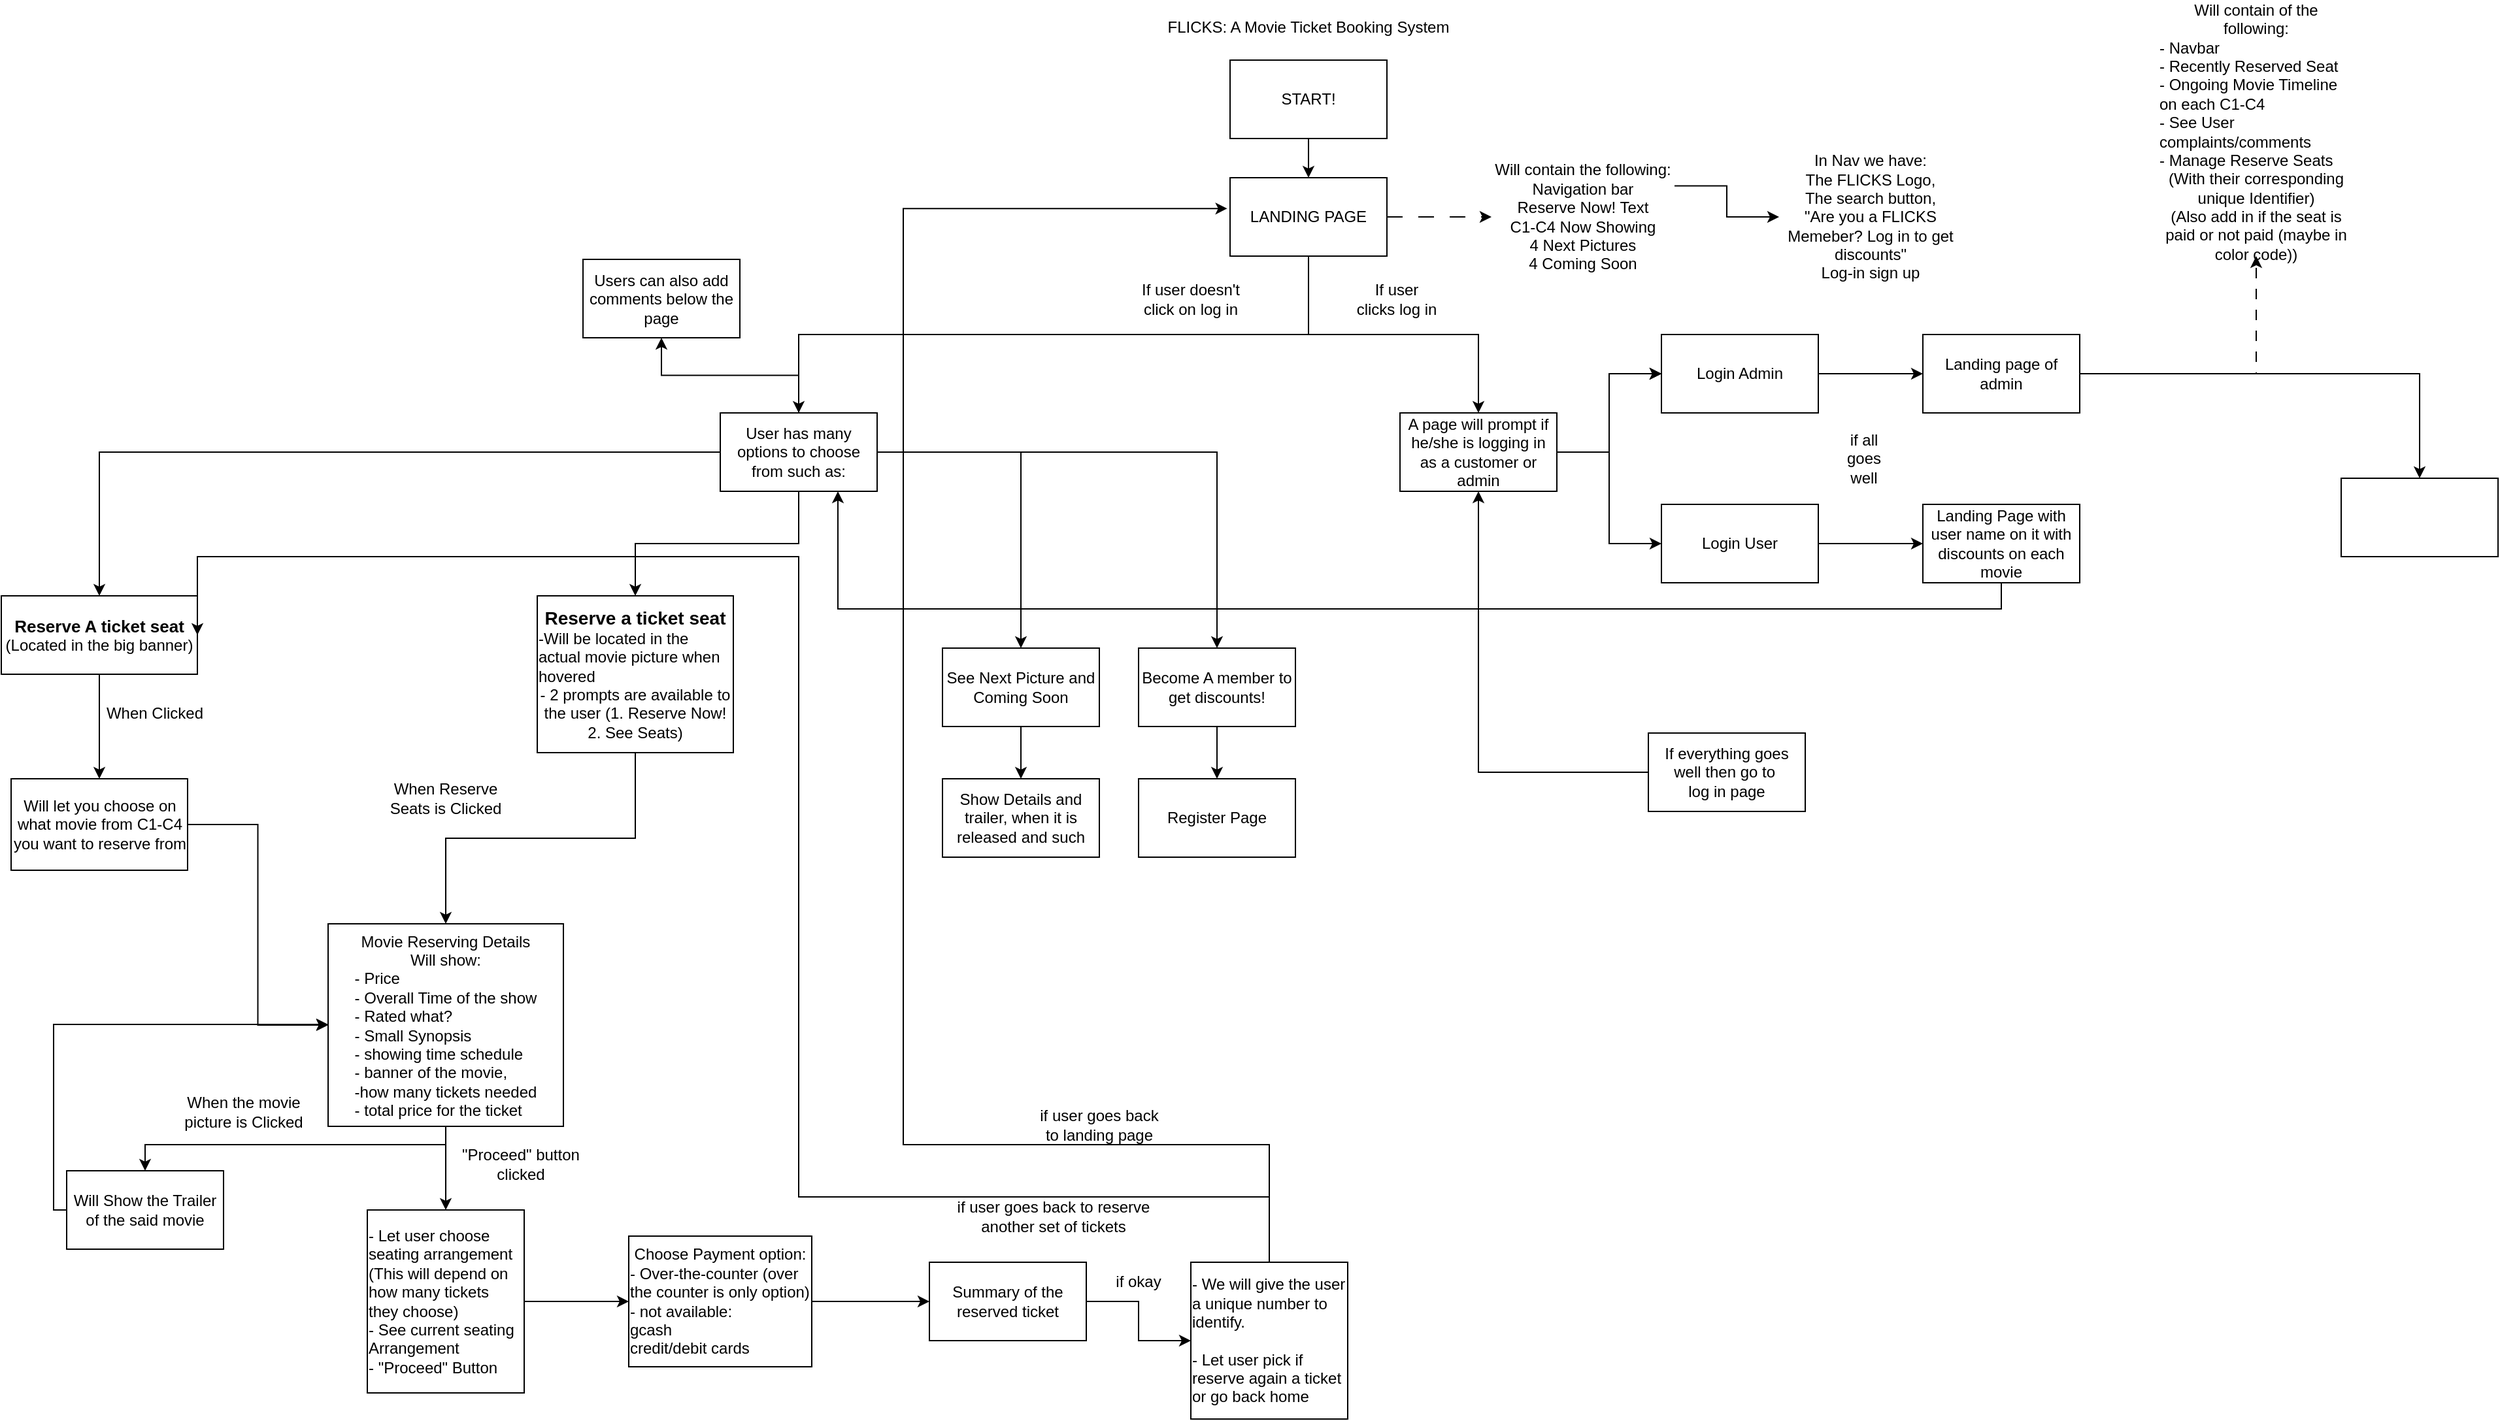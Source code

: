 <mxfile version="24.6.5" type="github" pages="2">
  <diagram name="Page-1" id="BBRLmEO37WGfpNJw9e1L">
    <mxGraphModel dx="3950" dy="1462" grid="1" gridSize="10" guides="1" tooltips="1" connect="1" arrows="1" fold="1" page="1" pageScale="1" pageWidth="850" pageHeight="1100" math="0" shadow="0">
      <root>
        <mxCell id="0" />
        <mxCell id="1" parent="0" />
        <mxCell id="raJYyTkhliqYFXlJdWqI-5" value="" style="edgeStyle=orthogonalEdgeStyle;rounded=0;orthogonalLoop=1;jettySize=auto;html=1;" parent="1" source="raJYyTkhliqYFXlJdWqI-2" target="raJYyTkhliqYFXlJdWqI-4" edge="1">
          <mxGeometry relative="1" as="geometry" />
        </mxCell>
        <mxCell id="raJYyTkhliqYFXlJdWqI-2" value="START!" style="rounded=0;whiteSpace=wrap;html=1;" parent="1" vertex="1">
          <mxGeometry x="520" y="50" width="120" height="60" as="geometry" />
        </mxCell>
        <mxCell id="raJYyTkhliqYFXlJdWqI-3" value="FLICKS: A Movie Ticket Booking System" style="text;html=1;align=center;verticalAlign=middle;whiteSpace=wrap;rounded=0;" parent="1" vertex="1">
          <mxGeometry x="470" y="10" width="220" height="30" as="geometry" />
        </mxCell>
        <mxCell id="raJYyTkhliqYFXlJdWqI-7" value="" style="edgeStyle=orthogonalEdgeStyle;rounded=0;orthogonalLoop=1;jettySize=auto;html=1;dashed=1;dashPattern=12 12;" parent="1" source="raJYyTkhliqYFXlJdWqI-4" target="raJYyTkhliqYFXlJdWqI-8" edge="1">
          <mxGeometry relative="1" as="geometry">
            <mxPoint x="720.0" y="170" as="targetPoint" />
          </mxGeometry>
        </mxCell>
        <mxCell id="JSnklxa-YHap8r1EnBcj-2" value="" style="edgeStyle=orthogonalEdgeStyle;rounded=0;orthogonalLoop=1;jettySize=auto;html=1;entryX=0.5;entryY=0;entryDx=0;entryDy=0;" parent="1" source="raJYyTkhliqYFXlJdWqI-4" target="JSnklxa-YHap8r1EnBcj-1" edge="1">
          <mxGeometry relative="1" as="geometry">
            <Array as="points">
              <mxPoint x="580" y="260" />
              <mxPoint x="190" y="260" />
            </Array>
          </mxGeometry>
        </mxCell>
        <mxCell id="JSnklxa-YHap8r1EnBcj-8" value="" style="edgeStyle=orthogonalEdgeStyle;rounded=0;orthogonalLoop=1;jettySize=auto;html=1;" parent="1" source="raJYyTkhliqYFXlJdWqI-4" target="JSnklxa-YHap8r1EnBcj-7" edge="1">
          <mxGeometry relative="1" as="geometry">
            <Array as="points">
              <mxPoint x="580" y="260" />
              <mxPoint x="710" y="260" />
            </Array>
          </mxGeometry>
        </mxCell>
        <mxCell id="raJYyTkhliqYFXlJdWqI-4" value="LANDING PAGE" style="rounded=0;whiteSpace=wrap;html=1;" parent="1" vertex="1">
          <mxGeometry x="520" y="140" width="120" height="60" as="geometry" />
        </mxCell>
        <mxCell id="JSnklxa-YHap8r1EnBcj-6" value="" style="edgeStyle=orthogonalEdgeStyle;rounded=0;orthogonalLoop=1;jettySize=auto;html=1;exitX=1;exitY=0.25;exitDx=0;exitDy=0;" parent="1" source="raJYyTkhliqYFXlJdWqI-8" target="JSnklxa-YHap8r1EnBcj-5" edge="1">
          <mxGeometry relative="1" as="geometry" />
        </mxCell>
        <mxCell id="raJYyTkhliqYFXlJdWqI-8" value="&lt;div&gt;Will contain the following:&lt;/div&gt;&lt;div&gt;Navigation bar&lt;br&gt;&lt;/div&gt;&lt;div&gt;Reserve Now! Text&lt;br&gt;&lt;/div&gt;&lt;div&gt;C1-C4 Now Showing&lt;/div&gt;&lt;div&gt;4 Next Pictures&lt;/div&gt;&lt;div&gt;4 Coming Soon&lt;/div&gt;" style="text;html=1;align=center;verticalAlign=middle;whiteSpace=wrap;rounded=0;" parent="1" vertex="1">
          <mxGeometry x="720" y="122.5" width="140" height="95" as="geometry" />
        </mxCell>
        <mxCell id="JSnklxa-YHap8r1EnBcj-14" value="" style="edgeStyle=orthogonalEdgeStyle;rounded=0;orthogonalLoop=1;jettySize=auto;html=1;" parent="1" source="JSnklxa-YHap8r1EnBcj-1" target="JSnklxa-YHap8r1EnBcj-13" edge="1">
          <mxGeometry relative="1" as="geometry" />
        </mxCell>
        <mxCell id="JSnklxa-YHap8r1EnBcj-16" value="" style="edgeStyle=orthogonalEdgeStyle;rounded=0;orthogonalLoop=1;jettySize=auto;html=1;" parent="1" source="JSnklxa-YHap8r1EnBcj-1" target="JSnklxa-YHap8r1EnBcj-15" edge="1">
          <mxGeometry relative="1" as="geometry" />
        </mxCell>
        <mxCell id="JSnklxa-YHap8r1EnBcj-18" value="" style="edgeStyle=orthogonalEdgeStyle;rounded=0;orthogonalLoop=1;jettySize=auto;html=1;" parent="1" source="JSnklxa-YHap8r1EnBcj-1" target="JSnklxa-YHap8r1EnBcj-17" edge="1">
          <mxGeometry relative="1" as="geometry" />
        </mxCell>
        <mxCell id="JSnklxa-YHap8r1EnBcj-21" value="" style="edgeStyle=orthogonalEdgeStyle;rounded=0;orthogonalLoop=1;jettySize=auto;html=1;" parent="1" source="JSnklxa-YHap8r1EnBcj-1" target="JSnklxa-YHap8r1EnBcj-20" edge="1">
          <mxGeometry relative="1" as="geometry" />
        </mxCell>
        <mxCell id="JSnklxa-YHap8r1EnBcj-84" value="" style="edgeStyle=orthogonalEdgeStyle;rounded=0;orthogonalLoop=1;jettySize=auto;html=1;" parent="1" source="JSnklxa-YHap8r1EnBcj-1" target="JSnklxa-YHap8r1EnBcj-83" edge="1">
          <mxGeometry relative="1" as="geometry" />
        </mxCell>
        <mxCell id="JSnklxa-YHap8r1EnBcj-1" value="User has many options to choose from such as:" style="whiteSpace=wrap;html=1;rounded=0;" parent="1" vertex="1">
          <mxGeometry x="130" y="320" width="120" height="60" as="geometry" />
        </mxCell>
        <mxCell id="JSnklxa-YHap8r1EnBcj-5" value="In Nav we have:&lt;br&gt;&lt;div&gt;The FLICKS Logo,&lt;/div&gt;&lt;div&gt;The search button,&lt;/div&gt;&lt;div&gt;&quot;Are you a FLICKS Memeber? Log in to get discounts&quot;&lt;/div&gt;&lt;div&gt;Log-in sign up&lt;br&gt;&lt;/div&gt;" style="text;html=1;align=center;verticalAlign=middle;whiteSpace=wrap;rounded=0;" parent="1" vertex="1">
          <mxGeometry x="940" y="122.5" width="140" height="95" as="geometry" />
        </mxCell>
        <mxCell id="JSnklxa-YHap8r1EnBcj-62" value="" style="edgeStyle=orthogonalEdgeStyle;rounded=0;orthogonalLoop=1;jettySize=auto;html=1;" parent="1" source="JSnklxa-YHap8r1EnBcj-7" target="JSnklxa-YHap8r1EnBcj-61" edge="1">
          <mxGeometry relative="1" as="geometry" />
        </mxCell>
        <mxCell id="JSnklxa-YHap8r1EnBcj-63" value="" style="edgeStyle=orthogonalEdgeStyle;rounded=0;orthogonalLoop=1;jettySize=auto;html=1;" parent="1" source="JSnklxa-YHap8r1EnBcj-7" target="JSnklxa-YHap8r1EnBcj-61" edge="1">
          <mxGeometry relative="1" as="geometry" />
        </mxCell>
        <mxCell id="JSnklxa-YHap8r1EnBcj-64" value="" style="edgeStyle=orthogonalEdgeStyle;rounded=0;orthogonalLoop=1;jettySize=auto;html=1;" parent="1" source="JSnklxa-YHap8r1EnBcj-7" target="JSnklxa-YHap8r1EnBcj-61" edge="1">
          <mxGeometry relative="1" as="geometry" />
        </mxCell>
        <mxCell id="JSnklxa-YHap8r1EnBcj-66" style="edgeStyle=orthogonalEdgeStyle;rounded=0;orthogonalLoop=1;jettySize=auto;html=1;entryX=0;entryY=0.5;entryDx=0;entryDy=0;" parent="1" source="JSnklxa-YHap8r1EnBcj-7" target="JSnklxa-YHap8r1EnBcj-65" edge="1">
          <mxGeometry relative="1" as="geometry" />
        </mxCell>
        <mxCell id="JSnklxa-YHap8r1EnBcj-7" value="A page will prompt if he/she is logging in as a customer or admin" style="whiteSpace=wrap;html=1;rounded=0;" parent="1" vertex="1">
          <mxGeometry x="650" y="320" width="120" height="60" as="geometry" />
        </mxCell>
        <mxCell id="JSnklxa-YHap8r1EnBcj-10" value="If user doesn&#39;t click on log in" style="text;html=1;align=center;verticalAlign=middle;whiteSpace=wrap;rounded=0;" parent="1" vertex="1">
          <mxGeometry x="440" y="217.5" width="100" height="30" as="geometry" />
        </mxCell>
        <mxCell id="JSnklxa-YHap8r1EnBcj-11" value="If user clicks log in" style="text;html=1;align=center;verticalAlign=middle;whiteSpace=wrap;rounded=0;" parent="1" vertex="1">
          <mxGeometry x="615" y="217.5" width="65" height="30" as="geometry" />
        </mxCell>
        <mxCell id="JSnklxa-YHap8r1EnBcj-24" value="" style="edgeStyle=orthogonalEdgeStyle;rounded=0;orthogonalLoop=1;jettySize=auto;html=1;" parent="1" source="JSnklxa-YHap8r1EnBcj-13" target="JSnklxa-YHap8r1EnBcj-23" edge="1">
          <mxGeometry relative="1" as="geometry" />
        </mxCell>
        <mxCell id="JSnklxa-YHap8r1EnBcj-13" value="&lt;div&gt;&lt;b&gt;&lt;font style=&quot;font-size: 13px;&quot;&gt;Reserve A ticket seat&lt;/font&gt;&lt;/b&gt;&lt;/div&gt;&lt;div&gt;(Located in the big banner)&lt;/div&gt;" style="whiteSpace=wrap;html=1;rounded=0;" parent="1" vertex="1">
          <mxGeometry x="-420" y="460" width="150" height="60" as="geometry" />
        </mxCell>
        <mxCell id="JSnklxa-YHap8r1EnBcj-28" value="" style="edgeStyle=orthogonalEdgeStyle;rounded=0;orthogonalLoop=1;jettySize=auto;html=1;" parent="1" source="JSnklxa-YHap8r1EnBcj-15" target="JSnklxa-YHap8r1EnBcj-27" edge="1">
          <mxGeometry relative="1" as="geometry" />
        </mxCell>
        <mxCell id="JSnklxa-YHap8r1EnBcj-15" value="&lt;div&gt;&lt;font style=&quot;font-size: 14px;&quot;&gt;&lt;b&gt;Reserve a ticket seat &lt;/b&gt;&lt;/font&gt;&lt;br&gt;&lt;/div&gt;&lt;div align=&quot;left&quot;&gt;-Will be located in the actual movie picture when hovered&lt;br&gt;&lt;/div&gt;&lt;div&gt;- 2 prompts are available to the user (1. Reserve Now! 2. See Seats)&lt;br&gt;&lt;/div&gt;" style="whiteSpace=wrap;html=1;rounded=0;" parent="1" vertex="1">
          <mxGeometry x="-10" y="460" width="150" height="120" as="geometry" />
        </mxCell>
        <mxCell id="JSnklxa-YHap8r1EnBcj-51" value="" style="edgeStyle=orthogonalEdgeStyle;rounded=0;orthogonalLoop=1;jettySize=auto;html=1;" parent="1" source="JSnklxa-YHap8r1EnBcj-17" target="JSnklxa-YHap8r1EnBcj-50" edge="1">
          <mxGeometry relative="1" as="geometry" />
        </mxCell>
        <mxCell id="JSnklxa-YHap8r1EnBcj-17" value="See Next Picture and Coming Soon" style="whiteSpace=wrap;html=1;rounded=0;" parent="1" vertex="1">
          <mxGeometry x="300" y="500" width="120" height="60" as="geometry" />
        </mxCell>
        <mxCell id="JSnklxa-YHap8r1EnBcj-53" value="" style="edgeStyle=orthogonalEdgeStyle;rounded=0;orthogonalLoop=1;jettySize=auto;html=1;" parent="1" source="JSnklxa-YHap8r1EnBcj-20" target="JSnklxa-YHap8r1EnBcj-52" edge="1">
          <mxGeometry relative="1" as="geometry" />
        </mxCell>
        <mxCell id="JSnklxa-YHap8r1EnBcj-20" value="Become A member to get discounts!" style="whiteSpace=wrap;html=1;rounded=0;" parent="1" vertex="1">
          <mxGeometry x="450" y="500" width="120" height="60" as="geometry" />
        </mxCell>
        <mxCell id="JSnklxa-YHap8r1EnBcj-30" style="edgeStyle=orthogonalEdgeStyle;rounded=0;orthogonalLoop=1;jettySize=auto;html=1;entryX=0;entryY=0.5;entryDx=0;entryDy=0;" parent="1" source="JSnklxa-YHap8r1EnBcj-23" target="JSnklxa-YHap8r1EnBcj-27" edge="1">
          <mxGeometry relative="1" as="geometry" />
        </mxCell>
        <mxCell id="JSnklxa-YHap8r1EnBcj-23" value="Will let you choose on what movie from C1-C4 you want to reserve from" style="whiteSpace=wrap;html=1;rounded=0;" parent="1" vertex="1">
          <mxGeometry x="-412.5" y="600" width="135" height="70" as="geometry" />
        </mxCell>
        <mxCell id="JSnklxa-YHap8r1EnBcj-26" value="When Clicked" style="text;html=1;align=center;verticalAlign=middle;whiteSpace=wrap;rounded=0;" parent="1" vertex="1">
          <mxGeometry x="-345" y="535" width="85" height="30" as="geometry" />
        </mxCell>
        <mxCell id="JSnklxa-YHap8r1EnBcj-32" value="" style="edgeStyle=orthogonalEdgeStyle;rounded=0;orthogonalLoop=1;jettySize=auto;html=1;" parent="1" source="JSnklxa-YHap8r1EnBcj-27" target="JSnklxa-YHap8r1EnBcj-31" edge="1">
          <mxGeometry relative="1" as="geometry">
            <Array as="points">
              <mxPoint x="-80" y="880" />
              <mxPoint x="-310" y="880" />
            </Array>
          </mxGeometry>
        </mxCell>
        <mxCell id="JSnklxa-YHap8r1EnBcj-36" value="" style="edgeStyle=orthogonalEdgeStyle;rounded=0;orthogonalLoop=1;jettySize=auto;html=1;" parent="1" source="JSnklxa-YHap8r1EnBcj-27" target="JSnklxa-YHap8r1EnBcj-35" edge="1">
          <mxGeometry relative="1" as="geometry" />
        </mxCell>
        <mxCell id="JSnklxa-YHap8r1EnBcj-27" value="Movie Reserving Details&lt;br&gt;Will show:&lt;br&gt;&lt;div align=&quot;left&quot;&gt;- Price&lt;/div&gt;&lt;div align=&quot;left&quot;&gt;- Overall Time of the show&lt;/div&gt;&lt;div align=&quot;left&quot;&gt;- Rated what?&lt;br&gt;&lt;/div&gt;&lt;div align=&quot;left&quot;&gt;- Small Synopsis&lt;/div&gt;&lt;div align=&quot;left&quot;&gt;- showing time schedule&lt;br&gt;&lt;/div&gt;&lt;div align=&quot;left&quot;&gt;- banner of the movie, &lt;br&gt;&lt;/div&gt;&lt;div align=&quot;left&quot;&gt;-how many tickets needed&lt;/div&gt;&lt;div align=&quot;left&quot;&gt;- total price for the ticket&lt;/div&gt;" style="whiteSpace=wrap;html=1;rounded=0;" parent="1" vertex="1">
          <mxGeometry x="-170" y="711" width="180" height="155" as="geometry" />
        </mxCell>
        <mxCell id="JSnklxa-YHap8r1EnBcj-29" value="When Reserve Seats is Clicked" style="text;html=1;align=center;verticalAlign=middle;whiteSpace=wrap;rounded=0;" parent="1" vertex="1">
          <mxGeometry x="-130" y="600" width="100" height="30" as="geometry" />
        </mxCell>
        <mxCell id="JSnklxa-YHap8r1EnBcj-34" style="edgeStyle=orthogonalEdgeStyle;rounded=0;orthogonalLoop=1;jettySize=auto;html=1;entryX=0;entryY=0.5;entryDx=0;entryDy=0;" parent="1" source="JSnklxa-YHap8r1EnBcj-31" target="JSnklxa-YHap8r1EnBcj-27" edge="1">
          <mxGeometry relative="1" as="geometry">
            <Array as="points">
              <mxPoint x="-380" y="930" />
              <mxPoint x="-380" y="788" />
              <mxPoint x="-170" y="788" />
            </Array>
          </mxGeometry>
        </mxCell>
        <mxCell id="JSnklxa-YHap8r1EnBcj-31" value="Will Show the Trailer of the said movie" style="whiteSpace=wrap;html=1;rounded=0;" parent="1" vertex="1">
          <mxGeometry x="-370" y="900" width="120" height="60" as="geometry" />
        </mxCell>
        <mxCell id="JSnklxa-YHap8r1EnBcj-33" value="When the movie picture is Clicked" style="text;html=1;align=center;verticalAlign=middle;whiteSpace=wrap;rounded=0;" parent="1" vertex="1">
          <mxGeometry x="-282" y="840" width="95" height="30" as="geometry" />
        </mxCell>
        <mxCell id="JSnklxa-YHap8r1EnBcj-39" value="" style="edgeStyle=orthogonalEdgeStyle;rounded=0;orthogonalLoop=1;jettySize=auto;html=1;" parent="1" source="JSnklxa-YHap8r1EnBcj-35" target="JSnklxa-YHap8r1EnBcj-38" edge="1">
          <mxGeometry relative="1" as="geometry" />
        </mxCell>
        <mxCell id="JSnklxa-YHap8r1EnBcj-35" value="&lt;div align=&quot;left&quot;&gt;- Let user choose seating arrangement (This will depend on how many tickets they choose)&lt;br&gt;&lt;/div&gt;&lt;div align=&quot;left&quot;&gt;- See current seating Arrangement&lt;/div&gt;&lt;div align=&quot;left&quot;&gt;- &quot;Proceed&quot; Button&lt;br&gt;&lt;/div&gt;" style="whiteSpace=wrap;html=1;rounded=0;" parent="1" vertex="1">
          <mxGeometry x="-140" y="930" width="120" height="140" as="geometry" />
        </mxCell>
        <mxCell id="JSnklxa-YHap8r1EnBcj-37" value="&quot;Proceed&quot; button clicked" style="text;html=1;align=center;verticalAlign=middle;whiteSpace=wrap;rounded=0;" parent="1" vertex="1">
          <mxGeometry x="-70" y="880" width="95" height="30" as="geometry" />
        </mxCell>
        <mxCell id="JSnklxa-YHap8r1EnBcj-41" value="" style="edgeStyle=orthogonalEdgeStyle;rounded=0;orthogonalLoop=1;jettySize=auto;html=1;" parent="1" source="JSnklxa-YHap8r1EnBcj-38" target="JSnklxa-YHap8r1EnBcj-40" edge="1">
          <mxGeometry relative="1" as="geometry" />
        </mxCell>
        <mxCell id="JSnklxa-YHap8r1EnBcj-38" value="Choose Payment option:&lt;br&gt;&lt;div align=&quot;left&quot;&gt;- Over-the-counter (over the counter is only option)&lt;br&gt;&lt;/div&gt;&lt;div align=&quot;left&quot;&gt;- not available: &lt;br&gt;&lt;/div&gt;&lt;div align=&quot;left&quot;&gt;gcash&lt;/div&gt;&lt;div align=&quot;left&quot;&gt;credit/debit cards&lt;br&gt;&lt;/div&gt;" style="whiteSpace=wrap;html=1;rounded=0;" parent="1" vertex="1">
          <mxGeometry x="60" y="950" width="140" height="100" as="geometry" />
        </mxCell>
        <mxCell id="JSnklxa-YHap8r1EnBcj-43" value="" style="edgeStyle=orthogonalEdgeStyle;rounded=0;orthogonalLoop=1;jettySize=auto;html=1;" parent="1" source="JSnklxa-YHap8r1EnBcj-40" target="JSnklxa-YHap8r1EnBcj-42" edge="1">
          <mxGeometry relative="1" as="geometry" />
        </mxCell>
        <mxCell id="JSnklxa-YHap8r1EnBcj-40" value="Summary of the reserved ticket" style="whiteSpace=wrap;html=1;rounded=0;" parent="1" vertex="1">
          <mxGeometry x="290" y="970" width="120" height="60" as="geometry" />
        </mxCell>
        <mxCell id="JSnklxa-YHap8r1EnBcj-47" style="edgeStyle=orthogonalEdgeStyle;rounded=0;orthogonalLoop=1;jettySize=auto;html=1;entryX=1;entryY=0.5;entryDx=0;entryDy=0;" parent="1" source="JSnklxa-YHap8r1EnBcj-42" target="JSnklxa-YHap8r1EnBcj-13" edge="1">
          <mxGeometry relative="1" as="geometry">
            <Array as="points">
              <mxPoint x="550" y="920" />
              <mxPoint x="190" y="920" />
              <mxPoint x="190" y="430" />
              <mxPoint x="-270" y="430" />
            </Array>
          </mxGeometry>
        </mxCell>
        <mxCell id="JSnklxa-YHap8r1EnBcj-42" value="&lt;div align=&quot;left&quot;&gt;- We will give the user a unique number to identify.&lt;/div&gt;&lt;div align=&quot;left&quot;&gt;&lt;br&gt;&lt;/div&gt;&lt;div align=&quot;left&quot;&gt;- Let user pick if reserve again a ticket or go back home&lt;/div&gt;" style="whiteSpace=wrap;html=1;rounded=0;" parent="1" vertex="1">
          <mxGeometry x="490" y="970" width="120" height="120" as="geometry" />
        </mxCell>
        <mxCell id="JSnklxa-YHap8r1EnBcj-44" value="if okay" style="text;html=1;align=center;verticalAlign=middle;whiteSpace=wrap;rounded=0;" parent="1" vertex="1">
          <mxGeometry x="420" y="970" width="60" height="30" as="geometry" />
        </mxCell>
        <mxCell id="JSnklxa-YHap8r1EnBcj-45" style="edgeStyle=orthogonalEdgeStyle;rounded=0;orthogonalLoop=1;jettySize=auto;html=1;entryX=-0.018;entryY=0.393;entryDx=0;entryDy=0;entryPerimeter=0;" parent="1" source="JSnklxa-YHap8r1EnBcj-42" target="raJYyTkhliqYFXlJdWqI-4" edge="1">
          <mxGeometry relative="1" as="geometry">
            <Array as="points">
              <mxPoint x="550" y="880" />
              <mxPoint x="270" y="880" />
              <mxPoint x="270" y="164" />
            </Array>
          </mxGeometry>
        </mxCell>
        <mxCell id="JSnklxa-YHap8r1EnBcj-46" value="if user goes back to landing page" style="text;html=1;align=center;verticalAlign=middle;whiteSpace=wrap;rounded=0;" parent="1" vertex="1">
          <mxGeometry x="370" y="850" width="100" height="30" as="geometry" />
        </mxCell>
        <mxCell id="JSnklxa-YHap8r1EnBcj-48" value="if user goes back to reserve another set of tickets" style="text;html=1;align=center;verticalAlign=middle;whiteSpace=wrap;rounded=0;" parent="1" vertex="1">
          <mxGeometry x="310" y="920" width="150" height="30" as="geometry" />
        </mxCell>
        <mxCell id="JSnklxa-YHap8r1EnBcj-50" value="Show Details and trailer, when it is released and such" style="whiteSpace=wrap;html=1;rounded=0;" parent="1" vertex="1">
          <mxGeometry x="300" y="600" width="120" height="60" as="geometry" />
        </mxCell>
        <mxCell id="JSnklxa-YHap8r1EnBcj-52" value="Register Page" style="whiteSpace=wrap;html=1;rounded=0;" parent="1" vertex="1">
          <mxGeometry x="450" y="600" width="120" height="60" as="geometry" />
        </mxCell>
        <mxCell id="JSnklxa-YHap8r1EnBcj-56" style="edgeStyle=orthogonalEdgeStyle;rounded=0;orthogonalLoop=1;jettySize=auto;html=1;entryX=0.5;entryY=1;entryDx=0;entryDy=0;" parent="1" source="JSnklxa-YHap8r1EnBcj-54" target="JSnklxa-YHap8r1EnBcj-7" edge="1">
          <mxGeometry relative="1" as="geometry" />
        </mxCell>
        <mxCell id="JSnklxa-YHap8r1EnBcj-54" value="&lt;div&gt;If everything goes well then go to&amp;nbsp;&lt;/div&gt;&lt;div&gt;log in page&lt;/div&gt;" style="whiteSpace=wrap;html=1;rounded=0;" parent="1" vertex="1">
          <mxGeometry x="840" y="565" width="120" height="60" as="geometry" />
        </mxCell>
        <mxCell id="JSnklxa-YHap8r1EnBcj-68" value="" style="edgeStyle=orthogonalEdgeStyle;rounded=0;orthogonalLoop=1;jettySize=auto;html=1;" parent="1" source="JSnklxa-YHap8r1EnBcj-61" target="JSnklxa-YHap8r1EnBcj-67" edge="1">
          <mxGeometry relative="1" as="geometry" />
        </mxCell>
        <mxCell id="JSnklxa-YHap8r1EnBcj-61" value="Login Admin" style="whiteSpace=wrap;html=1;rounded=0;" parent="1" vertex="1">
          <mxGeometry x="850" y="260" width="120" height="60" as="geometry" />
        </mxCell>
        <mxCell id="JSnklxa-YHap8r1EnBcj-76" value="" style="edgeStyle=orthogonalEdgeStyle;rounded=0;orthogonalLoop=1;jettySize=auto;html=1;" parent="1" source="JSnklxa-YHap8r1EnBcj-65" target="JSnklxa-YHap8r1EnBcj-75" edge="1">
          <mxGeometry relative="1" as="geometry" />
        </mxCell>
        <mxCell id="JSnklxa-YHap8r1EnBcj-65" value="Login User" style="whiteSpace=wrap;html=1;rounded=0;" parent="1" vertex="1">
          <mxGeometry x="850" y="390" width="120" height="60" as="geometry" />
        </mxCell>
        <mxCell id="JSnklxa-YHap8r1EnBcj-79" style="edgeStyle=orthogonalEdgeStyle;rounded=0;orthogonalLoop=1;jettySize=auto;html=1;" parent="1" source="JSnklxa-YHap8r1EnBcj-67" target="JSnklxa-YHap8r1EnBcj-80" edge="1">
          <mxGeometry relative="1" as="geometry">
            <mxPoint x="1470" y="290" as="targetPoint" />
          </mxGeometry>
        </mxCell>
        <mxCell id="JSnklxa-YHap8r1EnBcj-85" style="edgeStyle=orthogonalEdgeStyle;rounded=0;orthogonalLoop=1;jettySize=auto;html=1;exitX=1;exitY=0.5;exitDx=0;exitDy=0;dashed=1;dashPattern=8 8;" parent="1" source="JSnklxa-YHap8r1EnBcj-67" target="JSnklxa-YHap8r1EnBcj-86" edge="1">
          <mxGeometry relative="1" as="geometry">
            <mxPoint x="1260" y="240" as="targetPoint" />
          </mxGeometry>
        </mxCell>
        <mxCell id="JSnklxa-YHap8r1EnBcj-67" value="Landing page of admin" style="whiteSpace=wrap;html=1;rounded=0;" parent="1" vertex="1">
          <mxGeometry x="1050" y="260" width="120" height="60" as="geometry" />
        </mxCell>
        <mxCell id="JSnklxa-YHap8r1EnBcj-78" style="edgeStyle=orthogonalEdgeStyle;rounded=0;orthogonalLoop=1;jettySize=auto;html=1;entryX=0.75;entryY=1;entryDx=0;entryDy=0;exitX=0.5;exitY=1;exitDx=0;exitDy=0;" parent="1" source="JSnklxa-YHap8r1EnBcj-75" target="JSnklxa-YHap8r1EnBcj-1" edge="1">
          <mxGeometry relative="1" as="geometry" />
        </mxCell>
        <mxCell id="JSnklxa-YHap8r1EnBcj-75" value="Landing Page with user name on it with discounts on each movie" style="whiteSpace=wrap;html=1;rounded=0;" parent="1" vertex="1">
          <mxGeometry x="1050" y="390" width="120" height="60" as="geometry" />
        </mxCell>
        <mxCell id="JSnklxa-YHap8r1EnBcj-77" value="if all goes well" style="text;html=1;align=center;verticalAlign=middle;whiteSpace=wrap;rounded=0;" parent="1" vertex="1">
          <mxGeometry x="980" y="340" width="50" height="30" as="geometry" />
        </mxCell>
        <mxCell id="JSnklxa-YHap8r1EnBcj-80" value="" style="rounded=0;whiteSpace=wrap;html=1;" parent="1" vertex="1">
          <mxGeometry x="1370" y="370" width="120" height="60" as="geometry" />
        </mxCell>
        <mxCell id="JSnklxa-YHap8r1EnBcj-83" value="Users can also add comments below the page" style="whiteSpace=wrap;html=1;rounded=0;" parent="1" vertex="1">
          <mxGeometry x="25" y="202.5" width="120" height="60" as="geometry" />
        </mxCell>
        <mxCell id="JSnklxa-YHap8r1EnBcj-86" value="&lt;div&gt;Will contain of the following:&lt;/div&gt;&lt;div align=&quot;left&quot;&gt;- Navbar&lt;/div&gt;&lt;div align=&quot;left&quot;&gt;- Recently Reserved Seat&lt;/div&gt;&lt;div align=&quot;left&quot;&gt;- Ongoing Movie Timeline on each C1-C4&lt;/div&gt;&lt;div align=&quot;left&quot;&gt;- See User complaints/comments&lt;/div&gt;&lt;div align=&quot;left&quot;&gt;- Manage Reserve Seats &lt;br&gt;&lt;/div&gt;&lt;div&gt;(With their corresponding unique Identifier)&lt;/div&gt;&lt;div&gt;(Also add in if the seat is paid or not paid (maybe in color code))&lt;br&gt;&lt;/div&gt;" style="text;html=1;align=center;verticalAlign=middle;whiteSpace=wrap;rounded=0;" parent="1" vertex="1">
          <mxGeometry x="1230" y="10" width="150" height="190" as="geometry" />
        </mxCell>
      </root>
    </mxGraphModel>
  </diagram>
  <diagram id="SHuJ2-kWtBFZjVf84rd6" name="Page-2">
    <mxGraphModel dx="1640" dy="-589" grid="1" gridSize="10" guides="1" tooltips="1" connect="1" arrows="1" fold="1" page="1" pageScale="1" pageWidth="850" pageHeight="1100" math="0" shadow="0">
      <root>
        <mxCell id="0" />
        <mxCell id="1" parent="0" />
        <mxCell id="KhWeYjmStl8WOiswr7yl-1" value="movies" style="shape=table;startSize=30;container=1;collapsible=1;childLayout=tableLayout;fixedRows=1;rowLines=0;fontStyle=1;align=center;resizeLast=1;html=1;fillColor=#fff2cc;strokeColor=#d6b656;" parent="1" vertex="1">
          <mxGeometry x="-360" y="1120" width="180" height="300" as="geometry">
            <mxRectangle x="1020" y="780" width="70" height="30" as="alternateBounds" />
          </mxGeometry>
        </mxCell>
        <mxCell id="KhWeYjmStl8WOiswr7yl-2" value="" style="shape=tableRow;horizontal=0;startSize=0;swimlaneHead=0;swimlaneBody=0;fillColor=none;collapsible=0;dropTarget=0;points=[[0,0.5],[1,0.5]];portConstraint=eastwest;top=0;left=0;right=0;bottom=1;" parent="KhWeYjmStl8WOiswr7yl-1" vertex="1">
          <mxGeometry y="30" width="180" height="30" as="geometry" />
        </mxCell>
        <mxCell id="KhWeYjmStl8WOiswr7yl-3" value="PK" style="shape=partialRectangle;connectable=0;fillColor=none;top=0;left=0;bottom=0;right=0;fontStyle=1;overflow=hidden;whiteSpace=wrap;html=1;" parent="KhWeYjmStl8WOiswr7yl-2" vertex="1">
          <mxGeometry width="30" height="30" as="geometry">
            <mxRectangle width="30" height="30" as="alternateBounds" />
          </mxGeometry>
        </mxCell>
        <mxCell id="KhWeYjmStl8WOiswr7yl-4" value="id" style="shape=partialRectangle;connectable=0;fillColor=none;top=0;left=0;bottom=0;right=0;align=left;spacingLeft=6;fontStyle=5;overflow=hidden;whiteSpace=wrap;html=1;" parent="KhWeYjmStl8WOiswr7yl-2" vertex="1">
          <mxGeometry x="30" width="150" height="30" as="geometry">
            <mxRectangle width="150" height="30" as="alternateBounds" />
          </mxGeometry>
        </mxCell>
        <mxCell id="KhWeYjmStl8WOiswr7yl-5" value="" style="shape=tableRow;horizontal=0;startSize=0;swimlaneHead=0;swimlaneBody=0;fillColor=none;collapsible=0;dropTarget=0;points=[[0,0.5],[1,0.5]];portConstraint=eastwest;top=0;left=0;right=0;bottom=0;" parent="KhWeYjmStl8WOiswr7yl-1" vertex="1">
          <mxGeometry y="60" width="180" height="30" as="geometry" />
        </mxCell>
        <mxCell id="KhWeYjmStl8WOiswr7yl-6" value="" style="shape=partialRectangle;connectable=0;fillColor=none;top=0;left=0;bottom=0;right=0;editable=1;overflow=hidden;whiteSpace=wrap;html=1;" parent="KhWeYjmStl8WOiswr7yl-5" vertex="1">
          <mxGeometry width="30" height="30" as="geometry">
            <mxRectangle width="30" height="30" as="alternateBounds" />
          </mxGeometry>
        </mxCell>
        <mxCell id="KhWeYjmStl8WOiswr7yl-7" value="title" style="shape=partialRectangle;connectable=0;fillColor=none;top=0;left=0;bottom=0;right=0;align=left;spacingLeft=6;overflow=hidden;whiteSpace=wrap;html=1;" parent="KhWeYjmStl8WOiswr7yl-5" vertex="1">
          <mxGeometry x="30" width="150" height="30" as="geometry">
            <mxRectangle width="150" height="30" as="alternateBounds" />
          </mxGeometry>
        </mxCell>
        <mxCell id="KhWeYjmStl8WOiswr7yl-8" value="" style="shape=tableRow;horizontal=0;startSize=0;swimlaneHead=0;swimlaneBody=0;fillColor=none;collapsible=0;dropTarget=0;points=[[0,0.5],[1,0.5]];portConstraint=eastwest;top=0;left=0;right=0;bottom=0;" parent="KhWeYjmStl8WOiswr7yl-1" vertex="1">
          <mxGeometry y="90" width="180" height="30" as="geometry" />
        </mxCell>
        <mxCell id="KhWeYjmStl8WOiswr7yl-9" value="" style="shape=partialRectangle;connectable=0;fillColor=none;top=0;left=0;bottom=0;right=0;editable=1;overflow=hidden;whiteSpace=wrap;html=1;" parent="KhWeYjmStl8WOiswr7yl-8" vertex="1">
          <mxGeometry width="30" height="30" as="geometry">
            <mxRectangle width="30" height="30" as="alternateBounds" />
          </mxGeometry>
        </mxCell>
        <mxCell id="KhWeYjmStl8WOiswr7yl-10" value="description" style="shape=partialRectangle;connectable=0;fillColor=none;top=0;left=0;bottom=0;right=0;align=left;spacingLeft=6;overflow=hidden;whiteSpace=wrap;html=1;" parent="KhWeYjmStl8WOiswr7yl-8" vertex="1">
          <mxGeometry x="30" width="150" height="30" as="geometry">
            <mxRectangle width="150" height="30" as="alternateBounds" />
          </mxGeometry>
        </mxCell>
        <mxCell id="KhWeYjmStl8WOiswr7yl-11" value="" style="shape=tableRow;horizontal=0;startSize=0;swimlaneHead=0;swimlaneBody=0;fillColor=none;collapsible=0;dropTarget=0;points=[[0,0.5],[1,0.5]];portConstraint=eastwest;top=0;left=0;right=0;bottom=0;" parent="KhWeYjmStl8WOiswr7yl-1" vertex="1">
          <mxGeometry y="120" width="180" height="30" as="geometry" />
        </mxCell>
        <mxCell id="KhWeYjmStl8WOiswr7yl-12" value="" style="shape=partialRectangle;connectable=0;fillColor=none;top=0;left=0;bottom=0;right=0;editable=1;overflow=hidden;whiteSpace=wrap;html=1;" parent="KhWeYjmStl8WOiswr7yl-11" vertex="1">
          <mxGeometry width="30" height="30" as="geometry">
            <mxRectangle width="30" height="30" as="alternateBounds" />
          </mxGeometry>
        </mxCell>
        <mxCell id="KhWeYjmStl8WOiswr7yl-13" value="poster_link" style="shape=partialRectangle;connectable=0;fillColor=none;top=0;left=0;bottom=0;right=0;align=left;spacingLeft=6;overflow=hidden;whiteSpace=wrap;html=1;" parent="KhWeYjmStl8WOiswr7yl-11" vertex="1">
          <mxGeometry x="30" width="150" height="30" as="geometry">
            <mxRectangle width="150" height="30" as="alternateBounds" />
          </mxGeometry>
        </mxCell>
        <mxCell id="KhWeYjmStl8WOiswr7yl-14" style="shape=tableRow;horizontal=0;startSize=0;swimlaneHead=0;swimlaneBody=0;fillColor=none;collapsible=0;dropTarget=0;points=[[0,0.5],[1,0.5]];portConstraint=eastwest;top=0;left=0;right=0;bottom=0;" parent="KhWeYjmStl8WOiswr7yl-1" vertex="1">
          <mxGeometry y="150" width="180" height="30" as="geometry" />
        </mxCell>
        <mxCell id="KhWeYjmStl8WOiswr7yl-15" style="shape=partialRectangle;connectable=0;fillColor=none;top=0;left=0;bottom=0;right=0;editable=1;overflow=hidden;whiteSpace=wrap;html=1;" parent="KhWeYjmStl8WOiswr7yl-14" vertex="1">
          <mxGeometry width="30" height="30" as="geometry">
            <mxRectangle width="30" height="30" as="alternateBounds" />
          </mxGeometry>
        </mxCell>
        <mxCell id="KhWeYjmStl8WOiswr7yl-16" value="age_rating" style="shape=partialRectangle;connectable=0;fillColor=none;top=0;left=0;bottom=0;right=0;align=left;spacingLeft=6;overflow=hidden;whiteSpace=wrap;html=1;" parent="KhWeYjmStl8WOiswr7yl-14" vertex="1">
          <mxGeometry x="30" width="150" height="30" as="geometry">
            <mxRectangle width="150" height="30" as="alternateBounds" />
          </mxGeometry>
        </mxCell>
        <mxCell id="KhWeYjmStl8WOiswr7yl-17" style="shape=tableRow;horizontal=0;startSize=0;swimlaneHead=0;swimlaneBody=0;fillColor=none;collapsible=0;dropTarget=0;points=[[0,0.5],[1,0.5]];portConstraint=eastwest;top=0;left=0;right=0;bottom=0;" parent="KhWeYjmStl8WOiswr7yl-1" vertex="1">
          <mxGeometry y="180" width="180" height="30" as="geometry" />
        </mxCell>
        <mxCell id="KhWeYjmStl8WOiswr7yl-18" style="shape=partialRectangle;connectable=0;fillColor=none;top=0;left=0;bottom=0;right=0;editable=1;overflow=hidden;whiteSpace=wrap;html=1;" parent="KhWeYjmStl8WOiswr7yl-17" vertex="1">
          <mxGeometry width="30" height="30" as="geometry">
            <mxRectangle width="30" height="30" as="alternateBounds" />
          </mxGeometry>
        </mxCell>
        <mxCell id="KhWeYjmStl8WOiswr7yl-19" value="display" style="shape=partialRectangle;connectable=0;fillColor=none;top=0;left=0;bottom=0;right=0;align=left;spacingLeft=6;overflow=hidden;whiteSpace=wrap;html=1;" parent="KhWeYjmStl8WOiswr7yl-17" vertex="1">
          <mxGeometry x="30" width="150" height="30" as="geometry">
            <mxRectangle width="150" height="30" as="alternateBounds" />
          </mxGeometry>
        </mxCell>
        <mxCell id="KhWeYjmStl8WOiswr7yl-20" style="shape=tableRow;horizontal=0;startSize=0;swimlaneHead=0;swimlaneBody=0;fillColor=none;collapsible=0;dropTarget=0;points=[[0,0.5],[1,0.5]];portConstraint=eastwest;top=0;left=0;right=0;bottom=0;" parent="KhWeYjmStl8WOiswr7yl-1" vertex="1">
          <mxGeometry y="210" width="180" height="30" as="geometry" />
        </mxCell>
        <mxCell id="KhWeYjmStl8WOiswr7yl-21" style="shape=partialRectangle;connectable=0;fillColor=none;top=0;left=0;bottom=0;right=0;editable=1;overflow=hidden;whiteSpace=wrap;html=1;" parent="KhWeYjmStl8WOiswr7yl-20" vertex="1">
          <mxGeometry width="30" height="30" as="geometry">
            <mxRectangle width="30" height="30" as="alternateBounds" />
          </mxGeometry>
        </mxCell>
        <mxCell id="KhWeYjmStl8WOiswr7yl-22" value="length" style="shape=partialRectangle;connectable=0;fillColor=none;top=0;left=0;bottom=0;right=0;align=left;spacingLeft=6;overflow=hidden;whiteSpace=wrap;html=1;" parent="KhWeYjmStl8WOiswr7yl-20" vertex="1">
          <mxGeometry x="30" width="150" height="30" as="geometry">
            <mxRectangle width="150" height="30" as="alternateBounds" />
          </mxGeometry>
        </mxCell>
        <mxCell id="KhWeYjmStl8WOiswr7yl-23" style="shape=tableRow;horizontal=0;startSize=0;swimlaneHead=0;swimlaneBody=0;fillColor=none;collapsible=0;dropTarget=0;points=[[0,0.5],[1,0.5]];portConstraint=eastwest;top=0;left=0;right=0;bottom=0;" parent="KhWeYjmStl8WOiswr7yl-1" vertex="1">
          <mxGeometry y="240" width="180" height="30" as="geometry" />
        </mxCell>
        <mxCell id="KhWeYjmStl8WOiswr7yl-24" style="shape=partialRectangle;connectable=0;fillColor=none;top=0;left=0;bottom=0;right=0;editable=1;overflow=hidden;whiteSpace=wrap;html=1;" parent="KhWeYjmStl8WOiswr7yl-23" vertex="1">
          <mxGeometry width="30" height="30" as="geometry">
            <mxRectangle width="30" height="30" as="alternateBounds" />
          </mxGeometry>
        </mxCell>
        <mxCell id="KhWeYjmStl8WOiswr7yl-25" value="rating_score" style="shape=partialRectangle;connectable=0;fillColor=none;top=0;left=0;bottom=0;right=0;align=left;spacingLeft=6;overflow=hidden;whiteSpace=wrap;html=1;" parent="KhWeYjmStl8WOiswr7yl-23" vertex="1">
          <mxGeometry x="30" width="150" height="30" as="geometry">
            <mxRectangle width="150" height="30" as="alternateBounds" />
          </mxGeometry>
        </mxCell>
        <mxCell id="KhWeYjmStl8WOiswr7yl-26" style="shape=tableRow;horizontal=0;startSize=0;swimlaneHead=0;swimlaneBody=0;fillColor=none;collapsible=0;dropTarget=0;points=[[0,0.5],[1,0.5]];portConstraint=eastwest;top=0;left=0;right=0;bottom=0;" parent="KhWeYjmStl8WOiswr7yl-1" vertex="1">
          <mxGeometry y="270" width="180" height="30" as="geometry" />
        </mxCell>
        <mxCell id="KhWeYjmStl8WOiswr7yl-27" value="FK" style="shape=partialRectangle;connectable=0;fillColor=none;top=0;left=0;bottom=0;right=0;editable=1;overflow=hidden;whiteSpace=wrap;html=1;" parent="KhWeYjmStl8WOiswr7yl-26" vertex="1">
          <mxGeometry width="30" height="30" as="geometry">
            <mxRectangle width="30" height="30" as="alternateBounds" />
          </mxGeometry>
        </mxCell>
        <mxCell id="KhWeYjmStl8WOiswr7yl-28" value="status_id" style="shape=partialRectangle;connectable=0;fillColor=none;top=0;left=0;bottom=0;right=0;align=left;spacingLeft=6;overflow=hidden;whiteSpace=wrap;html=1;" parent="KhWeYjmStl8WOiswr7yl-26" vertex="1">
          <mxGeometry x="30" width="150" height="30" as="geometry">
            <mxRectangle width="150" height="30" as="alternateBounds" />
          </mxGeometry>
        </mxCell>
        <mxCell id="KhWeYjmStl8WOiswr7yl-29" value="users" style="shape=table;startSize=30;container=1;collapsible=1;childLayout=tableLayout;fixedRows=1;rowLines=0;fontStyle=1;align=center;resizeLast=1;html=1;fillColor=#fff2cc;strokeColor=#d6b656;" parent="1" vertex="1">
          <mxGeometry x="-360" y="1530" width="180" height="300" as="geometry" />
        </mxCell>
        <mxCell id="KhWeYjmStl8WOiswr7yl-30" value="" style="shape=tableRow;horizontal=0;startSize=0;swimlaneHead=0;swimlaneBody=0;fillColor=none;collapsible=0;dropTarget=0;points=[[0,0.5],[1,0.5]];portConstraint=eastwest;top=0;left=0;right=0;bottom=1;" parent="KhWeYjmStl8WOiswr7yl-29" vertex="1">
          <mxGeometry y="30" width="180" height="30" as="geometry" />
        </mxCell>
        <mxCell id="KhWeYjmStl8WOiswr7yl-31" value="PK" style="shape=partialRectangle;connectable=0;fillColor=none;top=0;left=0;bottom=0;right=0;fontStyle=1;overflow=hidden;whiteSpace=wrap;html=1;" parent="KhWeYjmStl8WOiswr7yl-30" vertex="1">
          <mxGeometry width="30" height="30" as="geometry">
            <mxRectangle width="30" height="30" as="alternateBounds" />
          </mxGeometry>
        </mxCell>
        <mxCell id="KhWeYjmStl8WOiswr7yl-32" value="id" style="shape=partialRectangle;connectable=0;fillColor=none;top=0;left=0;bottom=0;right=0;align=left;spacingLeft=6;fontStyle=5;overflow=hidden;whiteSpace=wrap;html=1;" parent="KhWeYjmStl8WOiswr7yl-30" vertex="1">
          <mxGeometry x="30" width="150" height="30" as="geometry">
            <mxRectangle width="150" height="30" as="alternateBounds" />
          </mxGeometry>
        </mxCell>
        <mxCell id="KhWeYjmStl8WOiswr7yl-33" value="" style="shape=tableRow;horizontal=0;startSize=0;swimlaneHead=0;swimlaneBody=0;fillColor=none;collapsible=0;dropTarget=0;points=[[0,0.5],[1,0.5]];portConstraint=eastwest;top=0;left=0;right=0;bottom=0;" parent="KhWeYjmStl8WOiswr7yl-29" vertex="1">
          <mxGeometry y="60" width="180" height="30" as="geometry" />
        </mxCell>
        <mxCell id="KhWeYjmStl8WOiswr7yl-34" value="" style="shape=partialRectangle;connectable=0;fillColor=none;top=0;left=0;bottom=0;right=0;editable=1;overflow=hidden;whiteSpace=wrap;html=1;" parent="KhWeYjmStl8WOiswr7yl-33" vertex="1">
          <mxGeometry width="30" height="30" as="geometry">
            <mxRectangle width="30" height="30" as="alternateBounds" />
          </mxGeometry>
        </mxCell>
        <mxCell id="KhWeYjmStl8WOiswr7yl-35" value="first_name" style="shape=partialRectangle;connectable=0;fillColor=none;top=0;left=0;bottom=0;right=0;align=left;spacingLeft=6;overflow=hidden;whiteSpace=wrap;html=1;" parent="KhWeYjmStl8WOiswr7yl-33" vertex="1">
          <mxGeometry x="30" width="150" height="30" as="geometry">
            <mxRectangle width="150" height="30" as="alternateBounds" />
          </mxGeometry>
        </mxCell>
        <mxCell id="yRLwQ-l_yEI1ROOh4Vsy-20" style="shape=tableRow;horizontal=0;startSize=0;swimlaneHead=0;swimlaneBody=0;fillColor=none;collapsible=0;dropTarget=0;points=[[0,0.5],[1,0.5]];portConstraint=eastwest;top=0;left=0;right=0;bottom=0;" parent="KhWeYjmStl8WOiswr7yl-29" vertex="1">
          <mxGeometry y="90" width="180" height="30" as="geometry" />
        </mxCell>
        <mxCell id="yRLwQ-l_yEI1ROOh4Vsy-21" style="shape=partialRectangle;connectable=0;fillColor=none;top=0;left=0;bottom=0;right=0;editable=1;overflow=hidden;whiteSpace=wrap;html=1;" parent="yRLwQ-l_yEI1ROOh4Vsy-20" vertex="1">
          <mxGeometry width="30" height="30" as="geometry">
            <mxRectangle width="30" height="30" as="alternateBounds" />
          </mxGeometry>
        </mxCell>
        <mxCell id="yRLwQ-l_yEI1ROOh4Vsy-22" value="last_name" style="shape=partialRectangle;connectable=0;fillColor=none;top=0;left=0;bottom=0;right=0;align=left;spacingLeft=6;overflow=hidden;whiteSpace=wrap;html=1;" parent="yRLwQ-l_yEI1ROOh4Vsy-20" vertex="1">
          <mxGeometry x="30" width="150" height="30" as="geometry">
            <mxRectangle width="150" height="30" as="alternateBounds" />
          </mxGeometry>
        </mxCell>
        <mxCell id="KhWeYjmStl8WOiswr7yl-36" value="" style="shape=tableRow;horizontal=0;startSize=0;swimlaneHead=0;swimlaneBody=0;fillColor=none;collapsible=0;dropTarget=0;points=[[0,0.5],[1,0.5]];portConstraint=eastwest;top=0;left=0;right=0;bottom=0;" parent="KhWeYjmStl8WOiswr7yl-29" vertex="1">
          <mxGeometry y="120" width="180" height="30" as="geometry" />
        </mxCell>
        <mxCell id="KhWeYjmStl8WOiswr7yl-37" value="" style="shape=partialRectangle;connectable=0;fillColor=none;top=0;left=0;bottom=0;right=0;editable=1;overflow=hidden;whiteSpace=wrap;html=1;" parent="KhWeYjmStl8WOiswr7yl-36" vertex="1">
          <mxGeometry width="30" height="30" as="geometry">
            <mxRectangle width="30" height="30" as="alternateBounds" />
          </mxGeometry>
        </mxCell>
        <mxCell id="KhWeYjmStl8WOiswr7yl-38" value="email" style="shape=partialRectangle;connectable=0;fillColor=none;top=0;left=0;bottom=0;right=0;align=left;spacingLeft=6;overflow=hidden;whiteSpace=wrap;html=1;" parent="KhWeYjmStl8WOiswr7yl-36" vertex="1">
          <mxGeometry x="30" width="150" height="30" as="geometry">
            <mxRectangle width="150" height="30" as="alternateBounds" />
          </mxGeometry>
        </mxCell>
        <mxCell id="KhWeYjmStl8WOiswr7yl-39" value="" style="shape=tableRow;horizontal=0;startSize=0;swimlaneHead=0;swimlaneBody=0;fillColor=none;collapsible=0;dropTarget=0;points=[[0,0.5],[1,0.5]];portConstraint=eastwest;top=0;left=0;right=0;bottom=0;" parent="KhWeYjmStl8WOiswr7yl-29" vertex="1">
          <mxGeometry y="150" width="180" height="30" as="geometry" />
        </mxCell>
        <mxCell id="KhWeYjmStl8WOiswr7yl-40" value="" style="shape=partialRectangle;connectable=0;fillColor=none;top=0;left=0;bottom=0;right=0;editable=1;overflow=hidden;whiteSpace=wrap;html=1;" parent="KhWeYjmStl8WOiswr7yl-39" vertex="1">
          <mxGeometry width="30" height="30" as="geometry">
            <mxRectangle width="30" height="30" as="alternateBounds" />
          </mxGeometry>
        </mxCell>
        <mxCell id="KhWeYjmStl8WOiswr7yl-41" value="phone_number" style="shape=partialRectangle;connectable=0;fillColor=none;top=0;left=0;bottom=0;right=0;align=left;spacingLeft=6;overflow=hidden;whiteSpace=wrap;html=1;" parent="KhWeYjmStl8WOiswr7yl-39" vertex="1">
          <mxGeometry x="30" width="150" height="30" as="geometry">
            <mxRectangle width="150" height="30" as="alternateBounds" />
          </mxGeometry>
        </mxCell>
        <mxCell id="yRLwQ-l_yEI1ROOh4Vsy-26" style="shape=tableRow;horizontal=0;startSize=0;swimlaneHead=0;swimlaneBody=0;fillColor=none;collapsible=0;dropTarget=0;points=[[0,0.5],[1,0.5]];portConstraint=eastwest;top=0;left=0;right=0;bottom=0;" parent="KhWeYjmStl8WOiswr7yl-29" vertex="1">
          <mxGeometry y="180" width="180" height="30" as="geometry" />
        </mxCell>
        <mxCell id="yRLwQ-l_yEI1ROOh4Vsy-27" style="shape=partialRectangle;connectable=0;fillColor=none;top=0;left=0;bottom=0;right=0;editable=1;overflow=hidden;whiteSpace=wrap;html=1;" parent="yRLwQ-l_yEI1ROOh4Vsy-26" vertex="1">
          <mxGeometry width="30" height="30" as="geometry">
            <mxRectangle width="30" height="30" as="alternateBounds" />
          </mxGeometry>
        </mxCell>
        <mxCell id="yRLwQ-l_yEI1ROOh4Vsy-28" value="password" style="shape=partialRectangle;connectable=0;fillColor=none;top=0;left=0;bottom=0;right=0;align=left;spacingLeft=6;overflow=hidden;whiteSpace=wrap;html=1;" parent="yRLwQ-l_yEI1ROOh4Vsy-26" vertex="1">
          <mxGeometry x="30" width="150" height="30" as="geometry">
            <mxRectangle width="150" height="30" as="alternateBounds" />
          </mxGeometry>
        </mxCell>
        <mxCell id="kqFkdO2DVwkV9SgZM58t-2" style="shape=tableRow;horizontal=0;startSize=0;swimlaneHead=0;swimlaneBody=0;fillColor=none;collapsible=0;dropTarget=0;points=[[0,0.5],[1,0.5]];portConstraint=eastwest;top=0;left=0;right=0;bottom=0;" vertex="1" parent="KhWeYjmStl8WOiswr7yl-29">
          <mxGeometry y="210" width="180" height="30" as="geometry" />
        </mxCell>
        <mxCell id="kqFkdO2DVwkV9SgZM58t-3" style="shape=partialRectangle;connectable=0;fillColor=none;top=0;left=0;bottom=0;right=0;editable=1;overflow=hidden;whiteSpace=wrap;html=1;" vertex="1" parent="kqFkdO2DVwkV9SgZM58t-2">
          <mxGeometry width="30" height="30" as="geometry">
            <mxRectangle width="30" height="30" as="alternateBounds" />
          </mxGeometry>
        </mxCell>
        <mxCell id="kqFkdO2DVwkV9SgZM58t-4" value="registered(true or false)" style="shape=partialRectangle;connectable=0;fillColor=none;top=0;left=0;bottom=0;right=0;align=left;spacingLeft=6;overflow=hidden;whiteSpace=wrap;html=1;" vertex="1" parent="kqFkdO2DVwkV9SgZM58t-2">
          <mxGeometry x="30" width="150" height="30" as="geometry">
            <mxRectangle width="150" height="30" as="alternateBounds" />
          </mxGeometry>
        </mxCell>
        <mxCell id="KhWeYjmStl8WOiswr7yl-42" style="shape=tableRow;horizontal=0;startSize=0;swimlaneHead=0;swimlaneBody=0;fillColor=none;collapsible=0;dropTarget=0;points=[[0,0.5],[1,0.5]];portConstraint=eastwest;top=0;left=0;right=0;bottom=0;" parent="KhWeYjmStl8WOiswr7yl-29" vertex="1">
          <mxGeometry y="240" width="180" height="30" as="geometry" />
        </mxCell>
        <mxCell id="KhWeYjmStl8WOiswr7yl-43" style="shape=partialRectangle;connectable=0;fillColor=none;top=0;left=0;bottom=0;right=0;editable=1;overflow=hidden;whiteSpace=wrap;html=1;" parent="KhWeYjmStl8WOiswr7yl-42" vertex="1">
          <mxGeometry width="30" height="30" as="geometry">
            <mxRectangle width="30" height="30" as="alternateBounds" />
          </mxGeometry>
        </mxCell>
        <mxCell id="KhWeYjmStl8WOiswr7yl-44" value="admin (true or false)" style="shape=partialRectangle;connectable=0;fillColor=none;top=0;left=0;bottom=0;right=0;align=left;spacingLeft=6;overflow=hidden;whiteSpace=wrap;html=1;" parent="KhWeYjmStl8WOiswr7yl-42" vertex="1">
          <mxGeometry x="30" width="150" height="30" as="geometry">
            <mxRectangle width="150" height="30" as="alternateBounds" />
          </mxGeometry>
        </mxCell>
        <mxCell id="msdZQxhTuFpnC7OHC7O7-27" style="shape=tableRow;horizontal=0;startSize=0;swimlaneHead=0;swimlaneBody=0;fillColor=none;collapsible=0;dropTarget=0;points=[[0,0.5],[1,0.5]];portConstraint=eastwest;top=0;left=0;right=0;bottom=0;" parent="KhWeYjmStl8WOiswr7yl-29" vertex="1">
          <mxGeometry y="270" width="180" height="30" as="geometry" />
        </mxCell>
        <mxCell id="msdZQxhTuFpnC7OHC7O7-28" style="shape=partialRectangle;connectable=0;fillColor=none;top=0;left=0;bottom=0;right=0;editable=1;overflow=hidden;whiteSpace=wrap;html=1;" parent="msdZQxhTuFpnC7OHC7O7-27" vertex="1">
          <mxGeometry width="30" height="30" as="geometry">
            <mxRectangle width="30" height="30" as="alternateBounds" />
          </mxGeometry>
        </mxCell>
        <mxCell id="msdZQxhTuFpnC7OHC7O7-29" value="membership_id" style="shape=partialRectangle;connectable=0;fillColor=none;top=0;left=0;bottom=0;right=0;align=left;spacingLeft=6;overflow=hidden;whiteSpace=wrap;html=1;" parent="msdZQxhTuFpnC7OHC7O7-27" vertex="1">
          <mxGeometry x="30" width="150" height="30" as="geometry">
            <mxRectangle width="150" height="30" as="alternateBounds" />
          </mxGeometry>
        </mxCell>
        <mxCell id="KhWeYjmStl8WOiswr7yl-64" value="payments (Model)" style="shape=table;startSize=30;container=1;collapsible=1;childLayout=tableLayout;fixedRows=1;rowLines=0;fontStyle=1;align=center;resizeLast=1;html=1;fillColor=#fff2cc;strokeColor=#d6b656;" parent="1" vertex="1">
          <mxGeometry x="120" y="1530" width="180" height="150" as="geometry" />
        </mxCell>
        <mxCell id="KhWeYjmStl8WOiswr7yl-65" value="" style="shape=tableRow;horizontal=0;startSize=0;swimlaneHead=0;swimlaneBody=0;fillColor=none;collapsible=0;dropTarget=0;points=[[0,0.5],[1,0.5]];portConstraint=eastwest;top=0;left=0;right=0;bottom=1;" parent="KhWeYjmStl8WOiswr7yl-64" vertex="1">
          <mxGeometry y="30" width="180" height="30" as="geometry" />
        </mxCell>
        <mxCell id="KhWeYjmStl8WOiswr7yl-66" value="PK" style="shape=partialRectangle;connectable=0;fillColor=none;top=0;left=0;bottom=0;right=0;fontStyle=1;overflow=hidden;whiteSpace=wrap;html=1;" parent="KhWeYjmStl8WOiswr7yl-65" vertex="1">
          <mxGeometry width="30" height="30" as="geometry">
            <mxRectangle width="30" height="30" as="alternateBounds" />
          </mxGeometry>
        </mxCell>
        <mxCell id="KhWeYjmStl8WOiswr7yl-67" value="id" style="shape=partialRectangle;connectable=0;fillColor=none;top=0;left=0;bottom=0;right=0;align=left;spacingLeft=6;fontStyle=5;overflow=hidden;whiteSpace=wrap;html=1;" parent="KhWeYjmStl8WOiswr7yl-65" vertex="1">
          <mxGeometry x="30" width="150" height="30" as="geometry">
            <mxRectangle width="150" height="30" as="alternateBounds" />
          </mxGeometry>
        </mxCell>
        <mxCell id="KhWeYjmStl8WOiswr7yl-68" value="" style="shape=tableRow;horizontal=0;startSize=0;swimlaneHead=0;swimlaneBody=0;fillColor=none;collapsible=0;dropTarget=0;points=[[0,0.5],[1,0.5]];portConstraint=eastwest;top=0;left=0;right=0;bottom=0;" parent="KhWeYjmStl8WOiswr7yl-64" vertex="1">
          <mxGeometry y="60" width="180" height="30" as="geometry" />
        </mxCell>
        <mxCell id="KhWeYjmStl8WOiswr7yl-69" value="FK" style="shape=partialRectangle;connectable=0;fillColor=none;top=0;left=0;bottom=0;right=0;editable=1;overflow=hidden;whiteSpace=wrap;html=1;" parent="KhWeYjmStl8WOiswr7yl-68" vertex="1">
          <mxGeometry width="30" height="30" as="geometry">
            <mxRectangle width="30" height="30" as="alternateBounds" />
          </mxGeometry>
        </mxCell>
        <mxCell id="KhWeYjmStl8WOiswr7yl-70" value="method_id" style="shape=partialRectangle;connectable=0;fillColor=none;top=0;left=0;bottom=0;right=0;align=left;spacingLeft=6;overflow=hidden;whiteSpace=wrap;html=1;" parent="KhWeYjmStl8WOiswr7yl-68" vertex="1">
          <mxGeometry x="30" width="150" height="30" as="geometry">
            <mxRectangle width="150" height="30" as="alternateBounds" />
          </mxGeometry>
        </mxCell>
        <mxCell id="KhWeYjmStl8WOiswr7yl-74" style="shape=tableRow;horizontal=0;startSize=0;swimlaneHead=0;swimlaneBody=0;fillColor=none;collapsible=0;dropTarget=0;points=[[0,0.5],[1,0.5]];portConstraint=eastwest;top=0;left=0;right=0;bottom=0;" parent="KhWeYjmStl8WOiswr7yl-64" vertex="1">
          <mxGeometry y="90" width="180" height="30" as="geometry" />
        </mxCell>
        <mxCell id="KhWeYjmStl8WOiswr7yl-75" value="FK" style="shape=partialRectangle;connectable=0;fillColor=none;top=0;left=0;bottom=0;right=0;editable=1;overflow=hidden;whiteSpace=wrap;html=1;" parent="KhWeYjmStl8WOiswr7yl-74" vertex="1">
          <mxGeometry width="30" height="30" as="geometry">
            <mxRectangle width="30" height="30" as="alternateBounds" />
          </mxGeometry>
        </mxCell>
        <mxCell id="KhWeYjmStl8WOiswr7yl-76" value="payment_status_id" style="shape=partialRectangle;connectable=0;fillColor=none;top=0;left=0;bottom=0;right=0;align=left;spacingLeft=6;overflow=hidden;whiteSpace=wrap;html=1;" parent="KhWeYjmStl8WOiswr7yl-74" vertex="1">
          <mxGeometry x="30" width="150" height="30" as="geometry">
            <mxRectangle width="150" height="30" as="alternateBounds" />
          </mxGeometry>
        </mxCell>
        <mxCell id="KhWeYjmStl8WOiswr7yl-77" value="" style="shape=tableRow;horizontal=0;startSize=0;swimlaneHead=0;swimlaneBody=0;fillColor=none;collapsible=0;dropTarget=0;points=[[0,0.5],[1,0.5]];portConstraint=eastwest;top=0;left=0;right=0;bottom=0;" parent="KhWeYjmStl8WOiswr7yl-64" vertex="1">
          <mxGeometry y="120" width="180" height="30" as="geometry" />
        </mxCell>
        <mxCell id="KhWeYjmStl8WOiswr7yl-78" value="FK" style="shape=partialRectangle;connectable=0;fillColor=none;top=0;left=0;bottom=0;right=0;editable=1;overflow=hidden;whiteSpace=wrap;html=1;" parent="KhWeYjmStl8WOiswr7yl-77" vertex="1">
          <mxGeometry width="30" height="30" as="geometry">
            <mxRectangle width="30" height="30" as="alternateBounds" />
          </mxGeometry>
        </mxCell>
        <mxCell id="KhWeYjmStl8WOiswr7yl-79" value="booking_id" style="shape=partialRectangle;connectable=0;fillColor=none;top=0;left=0;bottom=0;right=0;align=left;spacingLeft=6;overflow=hidden;whiteSpace=wrap;html=1;" parent="KhWeYjmStl8WOiswr7yl-77" vertex="1">
          <mxGeometry x="30" width="150" height="30" as="geometry">
            <mxRectangle width="150" height="30" as="alternateBounds" />
          </mxGeometry>
        </mxCell>
        <mxCell id="KhWeYjmStl8WOiswr7yl-80" value="cinemas" style="shape=table;startSize=30;container=1;collapsible=1;childLayout=tableLayout;fixedRows=1;rowLines=0;fontStyle=1;align=center;resizeLast=1;html=1;fillColor=#fff2cc;strokeColor=#d6b656;" parent="1" vertex="1">
          <mxGeometry x="-120" y="1120" width="180" height="180" as="geometry" />
        </mxCell>
        <mxCell id="KhWeYjmStl8WOiswr7yl-81" value="" style="shape=tableRow;horizontal=0;startSize=0;swimlaneHead=0;swimlaneBody=0;fillColor=none;collapsible=0;dropTarget=0;points=[[0,0.5],[1,0.5]];portConstraint=eastwest;top=0;left=0;right=0;bottom=1;" parent="KhWeYjmStl8WOiswr7yl-80" vertex="1">
          <mxGeometry y="30" width="180" height="30" as="geometry" />
        </mxCell>
        <mxCell id="KhWeYjmStl8WOiswr7yl-82" value="PK" style="shape=partialRectangle;connectable=0;fillColor=none;top=0;left=0;bottom=0;right=0;fontStyle=1;overflow=hidden;whiteSpace=wrap;html=1;" parent="KhWeYjmStl8WOiswr7yl-81" vertex="1">
          <mxGeometry width="30" height="30" as="geometry">
            <mxRectangle width="30" height="30" as="alternateBounds" />
          </mxGeometry>
        </mxCell>
        <mxCell id="KhWeYjmStl8WOiswr7yl-83" value="id" style="shape=partialRectangle;connectable=0;fillColor=none;top=0;left=0;bottom=0;right=0;align=left;spacingLeft=6;fontStyle=5;overflow=hidden;whiteSpace=wrap;html=1;" parent="KhWeYjmStl8WOiswr7yl-81" vertex="1">
          <mxGeometry x="30" width="150" height="30" as="geometry">
            <mxRectangle width="150" height="30" as="alternateBounds" />
          </mxGeometry>
        </mxCell>
        <mxCell id="KhWeYjmStl8WOiswr7yl-87" value="" style="shape=tableRow;horizontal=0;startSize=0;swimlaneHead=0;swimlaneBody=0;fillColor=none;collapsible=0;dropTarget=0;points=[[0,0.5],[1,0.5]];portConstraint=eastwest;top=0;left=0;right=0;bottom=0;" parent="KhWeYjmStl8WOiswr7yl-80" vertex="1">
          <mxGeometry y="60" width="180" height="30" as="geometry" />
        </mxCell>
        <mxCell id="KhWeYjmStl8WOiswr7yl-88" value="" style="shape=partialRectangle;connectable=0;fillColor=none;top=0;left=0;bottom=0;right=0;editable=1;overflow=hidden;whiteSpace=wrap;html=1;" parent="KhWeYjmStl8WOiswr7yl-87" vertex="1">
          <mxGeometry width="30" height="30" as="geometry">
            <mxRectangle width="30" height="30" as="alternateBounds" />
          </mxGeometry>
        </mxCell>
        <mxCell id="KhWeYjmStl8WOiswr7yl-89" value="number" style="shape=partialRectangle;connectable=0;fillColor=none;top=0;left=0;bottom=0;right=0;align=left;spacingLeft=6;overflow=hidden;whiteSpace=wrap;html=1;" parent="KhWeYjmStl8WOiswr7yl-87" vertex="1">
          <mxGeometry x="30" width="150" height="30" as="geometry">
            <mxRectangle width="150" height="30" as="alternateBounds" />
          </mxGeometry>
        </mxCell>
        <mxCell id="KhWeYjmStl8WOiswr7yl-90" style="shape=tableRow;horizontal=0;startSize=0;swimlaneHead=0;swimlaneBody=0;fillColor=none;collapsible=0;dropTarget=0;points=[[0,0.5],[1,0.5]];portConstraint=eastwest;top=0;left=0;right=0;bottom=0;" parent="KhWeYjmStl8WOiswr7yl-80" vertex="1">
          <mxGeometry y="90" width="180" height="30" as="geometry" />
        </mxCell>
        <mxCell id="KhWeYjmStl8WOiswr7yl-91" style="shape=partialRectangle;connectable=0;fillColor=none;top=0;left=0;bottom=0;right=0;editable=1;overflow=hidden;whiteSpace=wrap;html=1;" parent="KhWeYjmStl8WOiswr7yl-90" vertex="1">
          <mxGeometry width="30" height="30" as="geometry">
            <mxRectangle width="30" height="30" as="alternateBounds" />
          </mxGeometry>
        </mxCell>
        <mxCell id="KhWeYjmStl8WOiswr7yl-92" value="capacity" style="shape=partialRectangle;connectable=0;fillColor=none;top=0;left=0;bottom=0;right=0;align=left;spacingLeft=6;overflow=hidden;whiteSpace=wrap;html=1;" parent="KhWeYjmStl8WOiswr7yl-90" vertex="1">
          <mxGeometry x="30" width="150" height="30" as="geometry">
            <mxRectangle width="150" height="30" as="alternateBounds" />
          </mxGeometry>
        </mxCell>
        <mxCell id="KhWeYjmStl8WOiswr7yl-93" value="" style="shape=tableRow;horizontal=0;startSize=0;swimlaneHead=0;swimlaneBody=0;fillColor=none;collapsible=0;dropTarget=0;points=[[0,0.5],[1,0.5]];portConstraint=eastwest;top=0;left=0;right=0;bottom=0;" parent="KhWeYjmStl8WOiswr7yl-80" vertex="1">
          <mxGeometry y="120" width="180" height="30" as="geometry" />
        </mxCell>
        <mxCell id="KhWeYjmStl8WOiswr7yl-94" value="" style="shape=partialRectangle;connectable=0;fillColor=none;top=0;left=0;bottom=0;right=0;editable=1;overflow=hidden;whiteSpace=wrap;html=1;" parent="KhWeYjmStl8WOiswr7yl-93" vertex="1">
          <mxGeometry width="30" height="30" as="geometry">
            <mxRectangle width="30" height="30" as="alternateBounds" />
          </mxGeometry>
        </mxCell>
        <mxCell id="KhWeYjmStl8WOiswr7yl-95" value="ticket_cost" style="shape=partialRectangle;connectable=0;fillColor=none;top=0;left=0;bottom=0;right=0;align=left;spacingLeft=6;overflow=hidden;whiteSpace=wrap;html=1;" parent="KhWeYjmStl8WOiswr7yl-93" vertex="1">
          <mxGeometry x="30" width="150" height="30" as="geometry">
            <mxRectangle width="150" height="30" as="alternateBounds" />
          </mxGeometry>
        </mxCell>
        <mxCell id="KhWeYjmStl8WOiswr7yl-96" style="shape=tableRow;horizontal=0;startSize=0;swimlaneHead=0;swimlaneBody=0;fillColor=none;collapsible=0;dropTarget=0;points=[[0,0.5],[1,0.5]];portConstraint=eastwest;top=0;left=0;right=0;bottom=0;" parent="KhWeYjmStl8WOiswr7yl-80" vertex="1">
          <mxGeometry y="150" width="180" height="30" as="geometry" />
        </mxCell>
        <mxCell id="KhWeYjmStl8WOiswr7yl-97" value="FK" style="shape=partialRectangle;connectable=0;fillColor=none;top=0;left=0;bottom=0;right=0;editable=1;overflow=hidden;whiteSpace=wrap;html=1;" parent="KhWeYjmStl8WOiswr7yl-96" vertex="1">
          <mxGeometry width="30" height="30" as="geometry">
            <mxRectangle width="30" height="30" as="alternateBounds" />
          </mxGeometry>
        </mxCell>
        <mxCell id="KhWeYjmStl8WOiswr7yl-98" value="movie_id" style="shape=partialRectangle;connectable=0;fillColor=none;top=0;left=0;bottom=0;right=0;align=left;spacingLeft=6;overflow=hidden;whiteSpace=wrap;html=1;" parent="KhWeYjmStl8WOiswr7yl-96" vertex="1">
          <mxGeometry x="30" width="150" height="30" as="geometry">
            <mxRectangle width="150" height="30" as="alternateBounds" />
          </mxGeometry>
        </mxCell>
        <mxCell id="KhWeYjmStl8WOiswr7yl-102" value="bookings (Model)" style="shape=table;startSize=30;container=1;collapsible=1;childLayout=tableLayout;fixedRows=1;rowLines=0;fontStyle=1;align=center;resizeLast=1;html=1;fillColor=#fff2cc;strokeColor=#d6b656;" parent="1" vertex="1">
          <mxGeometry x="-110" y="1530" width="180" height="210" as="geometry" />
        </mxCell>
        <mxCell id="KhWeYjmStl8WOiswr7yl-103" value="" style="shape=tableRow;horizontal=0;startSize=0;swimlaneHead=0;swimlaneBody=0;fillColor=none;collapsible=0;dropTarget=0;points=[[0,0.5],[1,0.5]];portConstraint=eastwest;top=0;left=0;right=0;bottom=1;" parent="KhWeYjmStl8WOiswr7yl-102" vertex="1">
          <mxGeometry y="30" width="180" height="30" as="geometry" />
        </mxCell>
        <mxCell id="KhWeYjmStl8WOiswr7yl-104" value="PK" style="shape=partialRectangle;connectable=0;fillColor=none;top=0;left=0;bottom=0;right=0;fontStyle=1;overflow=hidden;whiteSpace=wrap;html=1;" parent="KhWeYjmStl8WOiswr7yl-103" vertex="1">
          <mxGeometry width="30" height="30" as="geometry">
            <mxRectangle width="30" height="30" as="alternateBounds" />
          </mxGeometry>
        </mxCell>
        <mxCell id="KhWeYjmStl8WOiswr7yl-105" value="id" style="shape=partialRectangle;connectable=0;fillColor=none;top=0;left=0;bottom=0;right=0;align=left;spacingLeft=6;fontStyle=5;overflow=hidden;whiteSpace=wrap;html=1;" parent="KhWeYjmStl8WOiswr7yl-103" vertex="1">
          <mxGeometry x="30" width="150" height="30" as="geometry">
            <mxRectangle width="150" height="30" as="alternateBounds" />
          </mxGeometry>
        </mxCell>
        <mxCell id="KhWeYjmStl8WOiswr7yl-106" style="shape=tableRow;horizontal=0;startSize=0;swimlaneHead=0;swimlaneBody=0;fillColor=none;collapsible=0;dropTarget=0;points=[[0,0.5],[1,0.5]];portConstraint=eastwest;top=0;left=0;right=0;bottom=0;" parent="KhWeYjmStl8WOiswr7yl-102" vertex="1">
          <mxGeometry y="60" width="180" height="30" as="geometry" />
        </mxCell>
        <mxCell id="KhWeYjmStl8WOiswr7yl-107" style="shape=partialRectangle;connectable=0;fillColor=none;top=0;left=0;bottom=0;right=0;editable=1;overflow=hidden;whiteSpace=wrap;html=1;" parent="KhWeYjmStl8WOiswr7yl-106" vertex="1">
          <mxGeometry width="30" height="30" as="geometry">
            <mxRectangle width="30" height="30" as="alternateBounds" />
          </mxGeometry>
        </mxCell>
        <mxCell id="KhWeYjmStl8WOiswr7yl-108" value="ticket_quantity" style="shape=partialRectangle;connectable=0;fillColor=none;top=0;left=0;bottom=0;right=0;align=left;spacingLeft=6;overflow=hidden;whiteSpace=wrap;html=1;" parent="KhWeYjmStl8WOiswr7yl-106" vertex="1">
          <mxGeometry x="30" width="150" height="30" as="geometry">
            <mxRectangle width="150" height="30" as="alternateBounds" />
          </mxGeometry>
        </mxCell>
        <mxCell id="KhWeYjmStl8WOiswr7yl-109" style="shape=tableRow;horizontal=0;startSize=0;swimlaneHead=0;swimlaneBody=0;fillColor=none;collapsible=0;dropTarget=0;points=[[0,0.5],[1,0.5]];portConstraint=eastwest;top=0;left=0;right=0;bottom=0;" parent="KhWeYjmStl8WOiswr7yl-102" vertex="1">
          <mxGeometry y="90" width="180" height="30" as="geometry" />
        </mxCell>
        <mxCell id="KhWeYjmStl8WOiswr7yl-110" style="shape=partialRectangle;connectable=0;fillColor=none;top=0;left=0;bottom=0;right=0;editable=1;overflow=hidden;whiteSpace=wrap;html=1;" parent="KhWeYjmStl8WOiswr7yl-109" vertex="1">
          <mxGeometry width="30" height="30" as="geometry">
            <mxRectangle width="30" height="30" as="alternateBounds" />
          </mxGeometry>
        </mxCell>
        <mxCell id="KhWeYjmStl8WOiswr7yl-111" value="total_cost" style="shape=partialRectangle;connectable=0;fillColor=none;top=0;left=0;bottom=0;right=0;align=left;spacingLeft=6;overflow=hidden;whiteSpace=wrap;html=1;" parent="KhWeYjmStl8WOiswr7yl-109" vertex="1">
          <mxGeometry x="30" width="150" height="30" as="geometry">
            <mxRectangle width="150" height="30" as="alternateBounds" />
          </mxGeometry>
        </mxCell>
        <mxCell id="KhWeYjmStl8WOiswr7yl-115" style="shape=tableRow;horizontal=0;startSize=0;swimlaneHead=0;swimlaneBody=0;fillColor=none;collapsible=0;dropTarget=0;points=[[0,0.5],[1,0.5]];portConstraint=eastwest;top=0;left=0;right=0;bottom=0;" parent="KhWeYjmStl8WOiswr7yl-102" vertex="1">
          <mxGeometry y="120" width="180" height="30" as="geometry" />
        </mxCell>
        <mxCell id="KhWeYjmStl8WOiswr7yl-116" style="shape=partialRectangle;connectable=0;fillColor=none;top=0;left=0;bottom=0;right=0;editable=1;overflow=hidden;whiteSpace=wrap;html=1;" parent="KhWeYjmStl8WOiswr7yl-115" vertex="1">
          <mxGeometry width="30" height="30" as="geometry">
            <mxRectangle width="30" height="30" as="alternateBounds" />
          </mxGeometry>
        </mxCell>
        <mxCell id="KhWeYjmStl8WOiswr7yl-117" value="time_selected" style="shape=partialRectangle;connectable=0;fillColor=none;top=0;left=0;bottom=0;right=0;align=left;spacingLeft=6;overflow=hidden;whiteSpace=wrap;html=1;" parent="KhWeYjmStl8WOiswr7yl-115" vertex="1">
          <mxGeometry x="30" width="150" height="30" as="geometry">
            <mxRectangle width="150" height="30" as="alternateBounds" />
          </mxGeometry>
        </mxCell>
        <mxCell id="kqFkdO2DVwkV9SgZM58t-5" style="shape=tableRow;horizontal=0;startSize=0;swimlaneHead=0;swimlaneBody=0;fillColor=none;collapsible=0;dropTarget=0;points=[[0,0.5],[1,0.5]];portConstraint=eastwest;top=0;left=0;right=0;bottom=0;" vertex="1" parent="KhWeYjmStl8WOiswr7yl-102">
          <mxGeometry y="150" width="180" height="30" as="geometry" />
        </mxCell>
        <mxCell id="kqFkdO2DVwkV9SgZM58t-6" value="FK" style="shape=partialRectangle;connectable=0;fillColor=none;top=0;left=0;bottom=0;right=0;editable=1;overflow=hidden;whiteSpace=wrap;html=1;" vertex="1" parent="kqFkdO2DVwkV9SgZM58t-5">
          <mxGeometry width="30" height="30" as="geometry">
            <mxRectangle width="30" height="30" as="alternateBounds" />
          </mxGeometry>
        </mxCell>
        <mxCell id="kqFkdO2DVwkV9SgZM58t-7" value="user_id" style="shape=partialRectangle;connectable=0;fillColor=none;top=0;left=0;bottom=0;right=0;align=left;spacingLeft=6;overflow=hidden;whiteSpace=wrap;html=1;" vertex="1" parent="kqFkdO2DVwkV9SgZM58t-5">
          <mxGeometry x="30" width="150" height="30" as="geometry">
            <mxRectangle width="150" height="30" as="alternateBounds" />
          </mxGeometry>
        </mxCell>
        <mxCell id="kqFkdO2DVwkV9SgZM58t-91" style="shape=tableRow;horizontal=0;startSize=0;swimlaneHead=0;swimlaneBody=0;fillColor=none;collapsible=0;dropTarget=0;points=[[0,0.5],[1,0.5]];portConstraint=eastwest;top=0;left=0;right=0;bottom=0;" vertex="1" parent="KhWeYjmStl8WOiswr7yl-102">
          <mxGeometry y="180" width="180" height="30" as="geometry" />
        </mxCell>
        <mxCell id="kqFkdO2DVwkV9SgZM58t-92" value="FK" style="shape=partialRectangle;connectable=0;fillColor=none;top=0;left=0;bottom=0;right=0;editable=1;overflow=hidden;whiteSpace=wrap;html=1;" vertex="1" parent="kqFkdO2DVwkV9SgZM58t-91">
          <mxGeometry width="30" height="30" as="geometry">
            <mxRectangle width="30" height="30" as="alternateBounds" />
          </mxGeometry>
        </mxCell>
        <mxCell id="kqFkdO2DVwkV9SgZM58t-93" value="cinema_id" style="shape=partialRectangle;connectable=0;fillColor=none;top=0;left=0;bottom=0;right=0;align=left;spacingLeft=6;overflow=hidden;whiteSpace=wrap;html=1;" vertex="1" parent="kqFkdO2DVwkV9SgZM58t-91">
          <mxGeometry x="30" width="150" height="30" as="geometry">
            <mxRectangle width="150" height="30" as="alternateBounds" />
          </mxGeometry>
        </mxCell>
        <mxCell id="kqFkdO2DVwkV9SgZM58t-88" style="edgeStyle=orthogonalEdgeStyle;rounded=0;orthogonalLoop=1;jettySize=auto;html=1;entryX=1;entryY=0.5;entryDx=0;entryDy=0;endArrow=ERmany;endFill=0;startArrow=ERmany;startFill=0;" edge="1" parent="1" source="KhWeYjmStl8WOiswr7yl-127" target="kqFkdO2DVwkV9SgZM58t-61">
          <mxGeometry relative="1" as="geometry" />
        </mxCell>
        <mxCell id="KhWeYjmStl8WOiswr7yl-127" value="seats" style="shape=table;startSize=30;container=1;collapsible=1;childLayout=tableLayout;fixedRows=1;rowLines=0;fontStyle=1;align=center;resizeLast=1;html=1;fillColor=#fff2cc;strokeColor=#d6b656;" parent="1" vertex="1">
          <mxGeometry x="480" y="1120" width="180" height="80" as="geometry" />
        </mxCell>
        <mxCell id="KhWeYjmStl8WOiswr7yl-128" value="" style="shape=tableRow;horizontal=0;startSize=0;swimlaneHead=0;swimlaneBody=0;fillColor=none;collapsible=0;dropTarget=0;points=[[0,0.5],[1,0.5]];portConstraint=eastwest;top=0;left=0;right=0;bottom=1;" parent="KhWeYjmStl8WOiswr7yl-127" vertex="1">
          <mxGeometry y="30" width="180" height="20" as="geometry" />
        </mxCell>
        <mxCell id="KhWeYjmStl8WOiswr7yl-129" value="PK" style="shape=partialRectangle;connectable=0;fillColor=none;top=0;left=0;bottom=0;right=0;fontStyle=1;overflow=hidden;whiteSpace=wrap;html=1;" parent="KhWeYjmStl8WOiswr7yl-128" vertex="1">
          <mxGeometry width="30" height="20" as="geometry">
            <mxRectangle width="30" height="20" as="alternateBounds" />
          </mxGeometry>
        </mxCell>
        <mxCell id="KhWeYjmStl8WOiswr7yl-130" value="seats_id" style="shape=partialRectangle;connectable=0;fillColor=none;top=0;left=0;bottom=0;right=0;align=left;spacingLeft=6;fontStyle=5;overflow=hidden;whiteSpace=wrap;html=1;" parent="KhWeYjmStl8WOiswr7yl-128" vertex="1">
          <mxGeometry x="30" width="150" height="20" as="geometry">
            <mxRectangle width="150" height="20" as="alternateBounds" />
          </mxGeometry>
        </mxCell>
        <mxCell id="KhWeYjmStl8WOiswr7yl-131" value="" style="shape=tableRow;horizontal=0;startSize=0;swimlaneHead=0;swimlaneBody=0;fillColor=none;collapsible=0;dropTarget=0;points=[[0,0.5],[1,0.5]];portConstraint=eastwest;top=0;left=0;right=0;bottom=0;" parent="KhWeYjmStl8WOiswr7yl-127" vertex="1">
          <mxGeometry y="50" width="180" height="30" as="geometry" />
        </mxCell>
        <mxCell id="KhWeYjmStl8WOiswr7yl-132" value="" style="shape=partialRectangle;connectable=0;fillColor=none;top=0;left=0;bottom=0;right=0;editable=1;overflow=hidden;whiteSpace=wrap;html=1;" parent="KhWeYjmStl8WOiswr7yl-131" vertex="1">
          <mxGeometry width="30" height="30" as="geometry">
            <mxRectangle width="30" height="30" as="alternateBounds" />
          </mxGeometry>
        </mxCell>
        <mxCell id="KhWeYjmStl8WOiswr7yl-133" value="name" style="shape=partialRectangle;connectable=0;fillColor=none;top=0;left=0;bottom=0;right=0;align=left;spacingLeft=6;overflow=hidden;whiteSpace=wrap;html=1;" parent="KhWeYjmStl8WOiswr7yl-131" vertex="1">
          <mxGeometry x="30" width="150" height="30" as="geometry">
            <mxRectangle width="150" height="30" as="alternateBounds" />
          </mxGeometry>
        </mxCell>
        <mxCell id="msdZQxhTuFpnC7OHC7O7-1" value="movie_status (done)" style="shape=table;startSize=30;container=1;collapsible=1;childLayout=tableLayout;fixedRows=1;rowLines=0;fontStyle=1;align=center;resizeLast=1;html=1;fillColor=#fff2cc;strokeColor=#d6b656;" parent="1" vertex="1">
          <mxGeometry x="-590" y="1359" width="180" height="151" as="geometry" />
        </mxCell>
        <mxCell id="msdZQxhTuFpnC7OHC7O7-2" value="" style="shape=tableRow;horizontal=0;startSize=0;swimlaneHead=0;swimlaneBody=0;fillColor=none;collapsible=0;dropTarget=0;points=[[0,0.5],[1,0.5]];portConstraint=eastwest;top=0;left=0;right=0;bottom=1;" parent="msdZQxhTuFpnC7OHC7O7-1" vertex="1">
          <mxGeometry y="30" width="180" height="30" as="geometry" />
        </mxCell>
        <mxCell id="msdZQxhTuFpnC7OHC7O7-3" value="PK" style="shape=partialRectangle;connectable=0;fillColor=none;top=0;left=0;bottom=0;right=0;fontStyle=1;overflow=hidden;whiteSpace=wrap;html=1;" parent="msdZQxhTuFpnC7OHC7O7-2" vertex="1">
          <mxGeometry width="30" height="30" as="geometry">
            <mxRectangle width="30" height="30" as="alternateBounds" />
          </mxGeometry>
        </mxCell>
        <mxCell id="msdZQxhTuFpnC7OHC7O7-4" value="id" style="shape=partialRectangle;connectable=0;fillColor=none;top=0;left=0;bottom=0;right=0;align=left;spacingLeft=6;fontStyle=5;overflow=hidden;whiteSpace=wrap;html=1;" parent="msdZQxhTuFpnC7OHC7O7-2" vertex="1">
          <mxGeometry x="30" width="150" height="30" as="geometry">
            <mxRectangle width="150" height="30" as="alternateBounds" />
          </mxGeometry>
        </mxCell>
        <mxCell id="msdZQxhTuFpnC7OHC7O7-5" value="" style="shape=tableRow;horizontal=0;startSize=0;swimlaneHead=0;swimlaneBody=0;fillColor=none;collapsible=0;dropTarget=0;points=[[0,0.5],[1,0.5]];portConstraint=eastwest;top=0;left=0;right=0;bottom=0;" parent="msdZQxhTuFpnC7OHC7O7-1" vertex="1">
          <mxGeometry y="60" width="180" height="91" as="geometry" />
        </mxCell>
        <mxCell id="msdZQxhTuFpnC7OHC7O7-6" value="" style="shape=partialRectangle;connectable=0;fillColor=none;top=0;left=0;bottom=0;right=0;editable=1;overflow=hidden;whiteSpace=wrap;html=1;" parent="msdZQxhTuFpnC7OHC7O7-5" vertex="1">
          <mxGeometry width="30" height="91" as="geometry">
            <mxRectangle width="30" height="91" as="alternateBounds" />
          </mxGeometry>
        </mxCell>
        <mxCell id="msdZQxhTuFpnC7OHC7O7-7" value="name (now showing, next picture, coming soon, upcoming movies, stashed)" style="shape=partialRectangle;connectable=0;fillColor=none;top=0;left=0;bottom=0;right=0;align=left;spacingLeft=6;overflow=hidden;whiteSpace=wrap;html=1;" parent="msdZQxhTuFpnC7OHC7O7-5" vertex="1">
          <mxGeometry x="30" width="150" height="91" as="geometry">
            <mxRectangle width="150" height="91" as="alternateBounds" />
          </mxGeometry>
        </mxCell>
        <mxCell id="msdZQxhTuFpnC7OHC7O7-61" value="memberships" style="shape=table;startSize=30;container=1;collapsible=1;childLayout=tableLayout;fixedRows=1;rowLines=0;fontStyle=1;align=center;resizeLast=1;html=1;fillColor=#d5e8d4;strokeColor=#82b366;" parent="1" vertex="1">
          <mxGeometry x="-360" y="1870" width="180" height="90" as="geometry" />
        </mxCell>
        <mxCell id="msdZQxhTuFpnC7OHC7O7-62" value="" style="shape=tableRow;horizontal=0;startSize=0;swimlaneHead=0;swimlaneBody=0;fillColor=none;collapsible=0;dropTarget=0;points=[[0,0.5],[1,0.5]];portConstraint=eastwest;top=0;left=0;right=0;bottom=1;" parent="msdZQxhTuFpnC7OHC7O7-61" vertex="1">
          <mxGeometry y="30" width="180" height="30" as="geometry" />
        </mxCell>
        <mxCell id="msdZQxhTuFpnC7OHC7O7-63" value="PK" style="shape=partialRectangle;connectable=0;fillColor=none;top=0;left=0;bottom=0;right=0;fontStyle=1;overflow=hidden;whiteSpace=wrap;html=1;" parent="msdZQxhTuFpnC7OHC7O7-62" vertex="1">
          <mxGeometry width="30" height="30" as="geometry">
            <mxRectangle width="30" height="30" as="alternateBounds" />
          </mxGeometry>
        </mxCell>
        <mxCell id="msdZQxhTuFpnC7OHC7O7-64" value="id" style="shape=partialRectangle;connectable=0;fillColor=none;top=0;left=0;bottom=0;right=0;align=left;spacingLeft=6;fontStyle=5;overflow=hidden;whiteSpace=wrap;html=1;" parent="msdZQxhTuFpnC7OHC7O7-62" vertex="1">
          <mxGeometry x="30" width="150" height="30" as="geometry">
            <mxRectangle width="150" height="30" as="alternateBounds" />
          </mxGeometry>
        </mxCell>
        <mxCell id="msdZQxhTuFpnC7OHC7O7-65" value="" style="shape=tableRow;horizontal=0;startSize=0;swimlaneHead=0;swimlaneBody=0;fillColor=none;collapsible=0;dropTarget=0;points=[[0,0.5],[1,0.5]];portConstraint=eastwest;top=0;left=0;right=0;bottom=0;" parent="msdZQxhTuFpnC7OHC7O7-61" vertex="1">
          <mxGeometry y="60" width="180" height="30" as="geometry" />
        </mxCell>
        <mxCell id="msdZQxhTuFpnC7OHC7O7-66" value="" style="shape=partialRectangle;connectable=0;fillColor=none;top=0;left=0;bottom=0;right=0;editable=1;overflow=hidden;whiteSpace=wrap;html=1;" parent="msdZQxhTuFpnC7OHC7O7-65" vertex="1">
          <mxGeometry width="30" height="30" as="geometry">
            <mxRectangle width="30" height="30" as="alternateBounds" />
          </mxGeometry>
        </mxCell>
        <mxCell id="msdZQxhTuFpnC7OHC7O7-67" value="identification_number" style="shape=partialRectangle;connectable=0;fillColor=none;top=0;left=0;bottom=0;right=0;align=left;spacingLeft=6;overflow=hidden;whiteSpace=wrap;html=1;" parent="msdZQxhTuFpnC7OHC7O7-65" vertex="1">
          <mxGeometry x="30" width="150" height="30" as="geometry">
            <mxRectangle width="150" height="30" as="alternateBounds" />
          </mxGeometry>
        </mxCell>
        <mxCell id="kqFkdO2DVwkV9SgZM58t-9" value="payment_status ." style="shape=table;startSize=30;container=1;collapsible=1;childLayout=tableLayout;fixedRows=1;rowLines=0;fontStyle=1;align=center;resizeLast=1;html=1;fillColor=#fff2cc;strokeColor=#d6b656;" vertex="1" parent="1">
          <mxGeometry x="350" y="1650" width="180" height="90" as="geometry" />
        </mxCell>
        <mxCell id="kqFkdO2DVwkV9SgZM58t-10" value="" style="shape=tableRow;horizontal=0;startSize=0;swimlaneHead=0;swimlaneBody=0;fillColor=none;collapsible=0;dropTarget=0;points=[[0,0.5],[1,0.5]];portConstraint=eastwest;top=0;left=0;right=0;bottom=1;" vertex="1" parent="kqFkdO2DVwkV9SgZM58t-9">
          <mxGeometry y="30" width="180" height="30" as="geometry" />
        </mxCell>
        <mxCell id="kqFkdO2DVwkV9SgZM58t-11" value="PK" style="shape=partialRectangle;connectable=0;fillColor=none;top=0;left=0;bottom=0;right=0;fontStyle=1;overflow=hidden;whiteSpace=wrap;html=1;" vertex="1" parent="kqFkdO2DVwkV9SgZM58t-10">
          <mxGeometry width="30" height="30" as="geometry">
            <mxRectangle width="30" height="30" as="alternateBounds" />
          </mxGeometry>
        </mxCell>
        <mxCell id="kqFkdO2DVwkV9SgZM58t-12" value="id" style="shape=partialRectangle;connectable=0;fillColor=none;top=0;left=0;bottom=0;right=0;align=left;spacingLeft=6;fontStyle=5;overflow=hidden;whiteSpace=wrap;html=1;" vertex="1" parent="kqFkdO2DVwkV9SgZM58t-10">
          <mxGeometry x="30" width="150" height="30" as="geometry">
            <mxRectangle width="150" height="30" as="alternateBounds" />
          </mxGeometry>
        </mxCell>
        <mxCell id="kqFkdO2DVwkV9SgZM58t-13" value="" style="shape=tableRow;horizontal=0;startSize=0;swimlaneHead=0;swimlaneBody=0;fillColor=none;collapsible=0;dropTarget=0;points=[[0,0.5],[1,0.5]];portConstraint=eastwest;top=0;left=0;right=0;bottom=0;" vertex="1" parent="kqFkdO2DVwkV9SgZM58t-9">
          <mxGeometry y="60" width="180" height="30" as="geometry" />
        </mxCell>
        <mxCell id="kqFkdO2DVwkV9SgZM58t-14" value="" style="shape=partialRectangle;connectable=0;fillColor=none;top=0;left=0;bottom=0;right=0;editable=1;overflow=hidden;whiteSpace=wrap;html=1;" vertex="1" parent="kqFkdO2DVwkV9SgZM58t-13">
          <mxGeometry width="30" height="30" as="geometry">
            <mxRectangle width="30" height="30" as="alternateBounds" />
          </mxGeometry>
        </mxCell>
        <mxCell id="kqFkdO2DVwkV9SgZM58t-15" value="name (paid, pending, overdue)" style="shape=partialRectangle;connectable=0;fillColor=none;top=0;left=0;bottom=0;right=0;align=left;spacingLeft=6;overflow=hidden;whiteSpace=wrap;html=1;" vertex="1" parent="kqFkdO2DVwkV9SgZM58t-13">
          <mxGeometry x="30" width="150" height="30" as="geometry">
            <mxRectangle width="150" height="30" as="alternateBounds" />
          </mxGeometry>
        </mxCell>
        <mxCell id="kqFkdO2DVwkV9SgZM58t-25" value="payment_method ." style="shape=table;startSize=30;container=1;collapsible=1;childLayout=tableLayout;fixedRows=1;rowLines=0;fontStyle=1;align=center;resizeLast=1;html=1;fillColor=#fff2cc;strokeColor=#d6b656;" vertex="1" parent="1">
          <mxGeometry x="351" y="1530" width="180" height="90" as="geometry" />
        </mxCell>
        <mxCell id="kqFkdO2DVwkV9SgZM58t-26" value="" style="shape=tableRow;horizontal=0;startSize=0;swimlaneHead=0;swimlaneBody=0;fillColor=none;collapsible=0;dropTarget=0;points=[[0,0.5],[1,0.5]];portConstraint=eastwest;top=0;left=0;right=0;bottom=1;" vertex="1" parent="kqFkdO2DVwkV9SgZM58t-25">
          <mxGeometry y="30" width="180" height="30" as="geometry" />
        </mxCell>
        <mxCell id="kqFkdO2DVwkV9SgZM58t-27" value="PK" style="shape=partialRectangle;connectable=0;fillColor=none;top=0;left=0;bottom=0;right=0;fontStyle=1;overflow=hidden;whiteSpace=wrap;html=1;" vertex="1" parent="kqFkdO2DVwkV9SgZM58t-26">
          <mxGeometry width="30" height="30" as="geometry">
            <mxRectangle width="30" height="30" as="alternateBounds" />
          </mxGeometry>
        </mxCell>
        <mxCell id="kqFkdO2DVwkV9SgZM58t-28" value="id" style="shape=partialRectangle;connectable=0;fillColor=none;top=0;left=0;bottom=0;right=0;align=left;spacingLeft=6;fontStyle=5;overflow=hidden;whiteSpace=wrap;html=1;" vertex="1" parent="kqFkdO2DVwkV9SgZM58t-26">
          <mxGeometry x="30" width="150" height="30" as="geometry">
            <mxRectangle width="150" height="30" as="alternateBounds" />
          </mxGeometry>
        </mxCell>
        <mxCell id="kqFkdO2DVwkV9SgZM58t-29" value="" style="shape=tableRow;horizontal=0;startSize=0;swimlaneHead=0;swimlaneBody=0;fillColor=none;collapsible=0;dropTarget=0;points=[[0,0.5],[1,0.5]];portConstraint=eastwest;top=0;left=0;right=0;bottom=0;" vertex="1" parent="kqFkdO2DVwkV9SgZM58t-25">
          <mxGeometry y="60" width="180" height="30" as="geometry" />
        </mxCell>
        <mxCell id="kqFkdO2DVwkV9SgZM58t-30" value="" style="shape=partialRectangle;connectable=0;fillColor=none;top=0;left=0;bottom=0;right=0;editable=1;overflow=hidden;whiteSpace=wrap;html=1;" vertex="1" parent="kqFkdO2DVwkV9SgZM58t-29">
          <mxGeometry width="30" height="30" as="geometry">
            <mxRectangle width="30" height="30" as="alternateBounds" />
          </mxGeometry>
        </mxCell>
        <mxCell id="kqFkdO2DVwkV9SgZM58t-31" value="name (over-the-counter, gcash, credit, debit)" style="shape=partialRectangle;connectable=0;fillColor=none;top=0;left=0;bottom=0;right=0;align=left;spacingLeft=6;overflow=hidden;whiteSpace=wrap;html=1;" vertex="1" parent="kqFkdO2DVwkV9SgZM58t-29">
          <mxGeometry x="30" width="150" height="30" as="geometry">
            <mxRectangle width="150" height="30" as="alternateBounds" />
          </mxGeometry>
        </mxCell>
        <mxCell id="kqFkdO2DVwkV9SgZM58t-38" value="time_slot" style="shape=table;startSize=30;container=1;collapsible=1;childLayout=tableLayout;fixedRows=1;rowLines=0;fontStyle=1;align=center;resizeLast=1;html=1;fillColor=#fff2cc;strokeColor=#d6b656;" vertex="1" parent="1">
          <mxGeometry x="120" y="1300" width="180" height="150" as="geometry" />
        </mxCell>
        <mxCell id="kqFkdO2DVwkV9SgZM58t-39" value="" style="shape=tableRow;horizontal=0;startSize=0;swimlaneHead=0;swimlaneBody=0;fillColor=none;collapsible=0;dropTarget=0;points=[[0,0.5],[1,0.5]];portConstraint=eastwest;top=0;left=0;right=0;bottom=1;" vertex="1" parent="kqFkdO2DVwkV9SgZM58t-38">
          <mxGeometry y="30" width="180" height="30" as="geometry" />
        </mxCell>
        <mxCell id="kqFkdO2DVwkV9SgZM58t-40" value="PK" style="shape=partialRectangle;connectable=0;fillColor=none;top=0;left=0;bottom=0;right=0;fontStyle=1;overflow=hidden;whiteSpace=wrap;html=1;" vertex="1" parent="kqFkdO2DVwkV9SgZM58t-39">
          <mxGeometry width="30" height="30" as="geometry">
            <mxRectangle width="30" height="30" as="alternateBounds" />
          </mxGeometry>
        </mxCell>
        <mxCell id="kqFkdO2DVwkV9SgZM58t-41" value="id" style="shape=partialRectangle;connectable=0;fillColor=none;top=0;left=0;bottom=0;right=0;align=left;spacingLeft=6;fontStyle=5;overflow=hidden;whiteSpace=wrap;html=1;" vertex="1" parent="kqFkdO2DVwkV9SgZM58t-39">
          <mxGeometry x="30" width="150" height="30" as="geometry">
            <mxRectangle width="150" height="30" as="alternateBounds" />
          </mxGeometry>
        </mxCell>
        <mxCell id="1V5w0SbWI_IebQQGpbp3-20" style="shape=tableRow;horizontal=0;startSize=0;swimlaneHead=0;swimlaneBody=0;fillColor=none;collapsible=0;dropTarget=0;points=[[0,0.5],[1,0.5]];portConstraint=eastwest;top=0;left=0;right=0;bottom=0;" vertex="1" parent="kqFkdO2DVwkV9SgZM58t-38">
          <mxGeometry y="60" width="180" height="30" as="geometry" />
        </mxCell>
        <mxCell id="1V5w0SbWI_IebQQGpbp3-21" value="FK" style="shape=partialRectangle;connectable=0;fillColor=none;top=0;left=0;bottom=0;right=0;editable=1;overflow=hidden;whiteSpace=wrap;html=1;" vertex="1" parent="1V5w0SbWI_IebQQGpbp3-20">
          <mxGeometry width="30" height="30" as="geometry">
            <mxRectangle width="30" height="30" as="alternateBounds" />
          </mxGeometry>
        </mxCell>
        <mxCell id="1V5w0SbWI_IebQQGpbp3-22" value="cinema_id" style="shape=partialRectangle;connectable=0;fillColor=none;top=0;left=0;bottom=0;right=0;align=left;spacingLeft=6;overflow=hidden;whiteSpace=wrap;html=1;" vertex="1" parent="1V5w0SbWI_IebQQGpbp3-20">
          <mxGeometry x="30" width="150" height="30" as="geometry">
            <mxRectangle width="150" height="30" as="alternateBounds" />
          </mxGeometry>
        </mxCell>
        <mxCell id="kqFkdO2DVwkV9SgZM58t-42" value="" style="shape=tableRow;horizontal=0;startSize=0;swimlaneHead=0;swimlaneBody=0;fillColor=none;collapsible=0;dropTarget=0;points=[[0,0.5],[1,0.5]];portConstraint=eastwest;top=0;left=0;right=0;bottom=0;" vertex="1" parent="kqFkdO2DVwkV9SgZM58t-38">
          <mxGeometry y="90" width="180" height="30" as="geometry" />
        </mxCell>
        <mxCell id="kqFkdO2DVwkV9SgZM58t-43" value="" style="shape=partialRectangle;connectable=0;fillColor=none;top=0;left=0;bottom=0;right=0;editable=1;overflow=hidden;whiteSpace=wrap;html=1;" vertex="1" parent="kqFkdO2DVwkV9SgZM58t-42">
          <mxGeometry width="30" height="30" as="geometry">
            <mxRectangle width="30" height="30" as="alternateBounds" />
          </mxGeometry>
        </mxCell>
        <mxCell id="kqFkdO2DVwkV9SgZM58t-44" value="time_started" style="shape=partialRectangle;connectable=0;fillColor=none;top=0;left=0;bottom=0;right=0;align=left;spacingLeft=6;overflow=hidden;whiteSpace=wrap;html=1;" vertex="1" parent="kqFkdO2DVwkV9SgZM58t-42">
          <mxGeometry x="30" width="150" height="30" as="geometry">
            <mxRectangle width="150" height="30" as="alternateBounds" />
          </mxGeometry>
        </mxCell>
        <mxCell id="kqFkdO2DVwkV9SgZM58t-45" style="shape=tableRow;horizontal=0;startSize=0;swimlaneHead=0;swimlaneBody=0;fillColor=none;collapsible=0;dropTarget=0;points=[[0,0.5],[1,0.5]];portConstraint=eastwest;top=0;left=0;right=0;bottom=0;" vertex="1" parent="kqFkdO2DVwkV9SgZM58t-38">
          <mxGeometry y="120" width="180" height="30" as="geometry" />
        </mxCell>
        <mxCell id="kqFkdO2DVwkV9SgZM58t-46" style="shape=partialRectangle;connectable=0;fillColor=none;top=0;left=0;bottom=0;right=0;editable=1;overflow=hidden;whiteSpace=wrap;html=1;" vertex="1" parent="kqFkdO2DVwkV9SgZM58t-45">
          <mxGeometry width="30" height="30" as="geometry">
            <mxRectangle width="30" height="30" as="alternateBounds" />
          </mxGeometry>
        </mxCell>
        <mxCell id="kqFkdO2DVwkV9SgZM58t-47" value="time_ended" style="shape=partialRectangle;connectable=0;fillColor=none;top=0;left=0;bottom=0;right=0;align=left;spacingLeft=6;overflow=hidden;whiteSpace=wrap;html=1;" vertex="1" parent="kqFkdO2DVwkV9SgZM58t-45">
          <mxGeometry x="30" width="150" height="30" as="geometry">
            <mxRectangle width="150" height="30" as="alternateBounds" />
          </mxGeometry>
        </mxCell>
        <mxCell id="kqFkdO2DVwkV9SgZM58t-54" value="seat_availability" style="shape=table;startSize=30;container=1;collapsible=1;childLayout=tableLayout;fixedRows=1;rowLines=0;fontStyle=1;align=center;resizeLast=1;html=1;fillColor=#fff2cc;strokeColor=#d6b656;" vertex="1" parent="1">
          <mxGeometry x="120" y="1120" width="220" height="140" as="geometry" />
        </mxCell>
        <mxCell id="kqFkdO2DVwkV9SgZM58t-55" value="" style="shape=tableRow;horizontal=0;startSize=0;swimlaneHead=0;swimlaneBody=0;fillColor=none;collapsible=0;dropTarget=0;points=[[0,0.5],[1,0.5]];portConstraint=eastwest;top=0;left=0;right=0;bottom=1;" vertex="1" parent="kqFkdO2DVwkV9SgZM58t-54">
          <mxGeometry y="30" width="220" height="20" as="geometry" />
        </mxCell>
        <mxCell id="kqFkdO2DVwkV9SgZM58t-56" value="PK" style="shape=partialRectangle;connectable=0;fillColor=none;top=0;left=0;bottom=0;right=0;fontStyle=1;overflow=hidden;whiteSpace=wrap;html=1;" vertex="1" parent="kqFkdO2DVwkV9SgZM58t-55">
          <mxGeometry width="30" height="20" as="geometry">
            <mxRectangle width="30" height="20" as="alternateBounds" />
          </mxGeometry>
        </mxCell>
        <mxCell id="kqFkdO2DVwkV9SgZM58t-57" value="id" style="shape=partialRectangle;connectable=0;fillColor=none;top=0;left=0;bottom=0;right=0;align=left;spacingLeft=6;fontStyle=5;overflow=hidden;whiteSpace=wrap;html=1;" vertex="1" parent="kqFkdO2DVwkV9SgZM58t-55">
          <mxGeometry x="30" width="190" height="20" as="geometry">
            <mxRectangle width="190" height="20" as="alternateBounds" />
          </mxGeometry>
        </mxCell>
        <mxCell id="kqFkdO2DVwkV9SgZM58t-58" value="" style="shape=tableRow;horizontal=0;startSize=0;swimlaneHead=0;swimlaneBody=0;fillColor=none;collapsible=0;dropTarget=0;points=[[0,0.5],[1,0.5]];portConstraint=eastwest;top=0;left=0;right=0;bottom=0;" vertex="1" parent="kqFkdO2DVwkV9SgZM58t-54">
          <mxGeometry y="50" width="220" height="30" as="geometry" />
        </mxCell>
        <mxCell id="kqFkdO2DVwkV9SgZM58t-59" value="FK" style="shape=partialRectangle;connectable=0;fillColor=none;top=0;left=0;bottom=0;right=0;editable=1;overflow=hidden;whiteSpace=wrap;html=1;" vertex="1" parent="kqFkdO2DVwkV9SgZM58t-58">
          <mxGeometry width="30" height="30" as="geometry">
            <mxRectangle width="30" height="30" as="alternateBounds" />
          </mxGeometry>
        </mxCell>
        <mxCell id="kqFkdO2DVwkV9SgZM58t-60" value="cinema_id" style="shape=partialRectangle;connectable=0;fillColor=none;top=0;left=0;bottom=0;right=0;align=left;spacingLeft=6;overflow=hidden;whiteSpace=wrap;html=1;" vertex="1" parent="kqFkdO2DVwkV9SgZM58t-58">
          <mxGeometry x="30" width="190" height="30" as="geometry">
            <mxRectangle width="190" height="30" as="alternateBounds" />
          </mxGeometry>
        </mxCell>
        <mxCell id="kqFkdO2DVwkV9SgZM58t-61" value="" style="shape=tableRow;horizontal=0;startSize=0;swimlaneHead=0;swimlaneBody=0;fillColor=none;collapsible=0;dropTarget=0;points=[[0,0.5],[1,0.5]];portConstraint=eastwest;top=0;left=0;right=0;bottom=0;" vertex="1" parent="kqFkdO2DVwkV9SgZM58t-54">
          <mxGeometry y="80" width="220" height="30" as="geometry" />
        </mxCell>
        <mxCell id="kqFkdO2DVwkV9SgZM58t-62" value="FK" style="shape=partialRectangle;connectable=0;fillColor=none;top=0;left=0;bottom=0;right=0;editable=1;overflow=hidden;whiteSpace=wrap;html=1;" vertex="1" parent="kqFkdO2DVwkV9SgZM58t-61">
          <mxGeometry width="30" height="30" as="geometry">
            <mxRectangle width="30" height="30" as="alternateBounds" />
          </mxGeometry>
        </mxCell>
        <mxCell id="kqFkdO2DVwkV9SgZM58t-63" value="seat_id" style="shape=partialRectangle;connectable=0;fillColor=none;top=0;left=0;bottom=0;right=0;align=left;spacingLeft=6;overflow=hidden;whiteSpace=wrap;html=1;" vertex="1" parent="kqFkdO2DVwkV9SgZM58t-61">
          <mxGeometry x="30" width="190" height="30" as="geometry">
            <mxRectangle width="190" height="30" as="alternateBounds" />
          </mxGeometry>
        </mxCell>
        <mxCell id="kqFkdO2DVwkV9SgZM58t-64" value="" style="shape=tableRow;horizontal=0;startSize=0;swimlaneHead=0;swimlaneBody=0;fillColor=none;collapsible=0;dropTarget=0;points=[[0,0.5],[1,0.5]];portConstraint=eastwest;top=0;left=0;right=0;bottom=0;" vertex="1" parent="kqFkdO2DVwkV9SgZM58t-54">
          <mxGeometry y="110" width="220" height="30" as="geometry" />
        </mxCell>
        <mxCell id="kqFkdO2DVwkV9SgZM58t-65" value="FK" style="shape=partialRectangle;connectable=0;fillColor=none;top=0;left=0;bottom=0;right=0;editable=1;overflow=hidden;whiteSpace=wrap;html=1;" vertex="1" parent="kqFkdO2DVwkV9SgZM58t-64">
          <mxGeometry width="30" height="30" as="geometry">
            <mxRectangle width="30" height="30" as="alternateBounds" />
          </mxGeometry>
        </mxCell>
        <mxCell id="kqFkdO2DVwkV9SgZM58t-66" value="seat_status" style="shape=partialRectangle;connectable=0;fillColor=none;top=0;left=0;bottom=0;right=0;align=left;spacingLeft=6;overflow=hidden;whiteSpace=wrap;html=1;" vertex="1" parent="kqFkdO2DVwkV9SgZM58t-64">
          <mxGeometry x="30" width="190" height="30" as="geometry">
            <mxRectangle width="190" height="30" as="alternateBounds" />
          </mxGeometry>
        </mxCell>
        <mxCell id="kqFkdO2DVwkV9SgZM58t-76" value="seat_status" style="shape=table;startSize=30;container=1;collapsible=1;childLayout=tableLayout;fixedRows=1;rowLines=0;fontStyle=1;align=center;resizeLast=1;html=1;fillColor=#fff2cc;strokeColor=#d6b656;" vertex="1" parent="1">
          <mxGeometry x="480" y="1240" width="180" height="80" as="geometry" />
        </mxCell>
        <mxCell id="kqFkdO2DVwkV9SgZM58t-77" value="" style="shape=tableRow;horizontal=0;startSize=0;swimlaneHead=0;swimlaneBody=0;fillColor=none;collapsible=0;dropTarget=0;points=[[0,0.5],[1,0.5]];portConstraint=eastwest;top=0;left=0;right=0;bottom=1;" vertex="1" parent="kqFkdO2DVwkV9SgZM58t-76">
          <mxGeometry y="30" width="180" height="20" as="geometry" />
        </mxCell>
        <mxCell id="kqFkdO2DVwkV9SgZM58t-78" value="PK" style="shape=partialRectangle;connectable=0;fillColor=none;top=0;left=0;bottom=0;right=0;fontStyle=1;overflow=hidden;whiteSpace=wrap;html=1;" vertex="1" parent="kqFkdO2DVwkV9SgZM58t-77">
          <mxGeometry width="30" height="20" as="geometry">
            <mxRectangle width="30" height="20" as="alternateBounds" />
          </mxGeometry>
        </mxCell>
        <mxCell id="kqFkdO2DVwkV9SgZM58t-79" value="seats_id" style="shape=partialRectangle;connectable=0;fillColor=none;top=0;left=0;bottom=0;right=0;align=left;spacingLeft=6;fontStyle=5;overflow=hidden;whiteSpace=wrap;html=1;" vertex="1" parent="kqFkdO2DVwkV9SgZM58t-77">
          <mxGeometry x="30" width="150" height="20" as="geometry">
            <mxRectangle width="150" height="20" as="alternateBounds" />
          </mxGeometry>
        </mxCell>
        <mxCell id="kqFkdO2DVwkV9SgZM58t-80" value="" style="shape=tableRow;horizontal=0;startSize=0;swimlaneHead=0;swimlaneBody=0;fillColor=none;collapsible=0;dropTarget=0;points=[[0,0.5],[1,0.5]];portConstraint=eastwest;top=0;left=0;right=0;bottom=0;" vertex="1" parent="kqFkdO2DVwkV9SgZM58t-76">
          <mxGeometry y="50" width="180" height="30" as="geometry" />
        </mxCell>
        <mxCell id="kqFkdO2DVwkV9SgZM58t-81" value="" style="shape=partialRectangle;connectable=0;fillColor=none;top=0;left=0;bottom=0;right=0;editable=1;overflow=hidden;whiteSpace=wrap;html=1;" vertex="1" parent="kqFkdO2DVwkV9SgZM58t-80">
          <mxGeometry width="30" height="30" as="geometry">
            <mxRectangle width="30" height="30" as="alternateBounds" />
          </mxGeometry>
        </mxCell>
        <mxCell id="kqFkdO2DVwkV9SgZM58t-82" value="status (available, reserved, paid)" style="shape=partialRectangle;connectable=0;fillColor=none;top=0;left=0;bottom=0;right=0;align=left;spacingLeft=6;overflow=hidden;whiteSpace=wrap;html=1;" vertex="1" parent="kqFkdO2DVwkV9SgZM58t-80">
          <mxGeometry x="30" width="150" height="30" as="geometry">
            <mxRectangle width="150" height="30" as="alternateBounds" />
          </mxGeometry>
        </mxCell>
        <mxCell id="kqFkdO2DVwkV9SgZM58t-83" style="rounded=0;orthogonalLoop=1;jettySize=auto;html=1;entryX=0;entryY=0.5;entryDx=0;entryDy=0;startArrow=ERone;startFill=0;endArrow=ERoneToMany;endFill=0;" edge="1" parent="1" source="msdZQxhTuFpnC7OHC7O7-2" target="KhWeYjmStl8WOiswr7yl-26">
          <mxGeometry relative="1" as="geometry" />
        </mxCell>
        <mxCell id="kqFkdO2DVwkV9SgZM58t-84" style="edgeStyle=orthogonalEdgeStyle;rounded=0;orthogonalLoop=1;jettySize=auto;html=1;entryX=0;entryY=0.5;entryDx=0;entryDy=0;endArrow=ERzeroToOne;endFill=0;startArrow=ERzeroToOne;startFill=0;" edge="1" parent="1" source="KhWeYjmStl8WOiswr7yl-2" target="KhWeYjmStl8WOiswr7yl-96">
          <mxGeometry relative="1" as="geometry" />
        </mxCell>
        <mxCell id="kqFkdO2DVwkV9SgZM58t-85" style="edgeStyle=orthogonalEdgeStyle;rounded=0;orthogonalLoop=1;jettySize=auto;html=1;entryX=0;entryY=0.5;entryDx=0;entryDy=0;endArrow=ERmany;endFill=0;startArrow=ERmany;startFill=0;" edge="1" parent="1" source="KhWeYjmStl8WOiswr7yl-81" target="kqFkdO2DVwkV9SgZM58t-58">
          <mxGeometry relative="1" as="geometry" />
        </mxCell>
        <mxCell id="kqFkdO2DVwkV9SgZM58t-87" style="edgeStyle=orthogonalEdgeStyle;rounded=0;orthogonalLoop=1;jettySize=auto;html=1;entryX=1;entryY=0.5;entryDx=0;entryDy=0;endArrow=ERone;endFill=0;startArrow=ERmany;startFill=0;" edge="1" parent="1" source="kqFkdO2DVwkV9SgZM58t-48" target="KhWeYjmStl8WOiswr7yl-93">
          <mxGeometry relative="1" as="geometry">
            <Array as="points">
              <mxPoint x="80" y="1465" />
              <mxPoint x="80" y="1255" />
            </Array>
          </mxGeometry>
        </mxCell>
        <mxCell id="kqFkdO2DVwkV9SgZM58t-89" style="edgeStyle=orthogonalEdgeStyle;rounded=0;orthogonalLoop=1;jettySize=auto;html=1;entryX=1;entryY=0.5;entryDx=0;entryDy=0;startArrow=ERmany;startFill=0;endArrow=ERmany;endFill=0;" edge="1" parent="1" source="kqFkdO2DVwkV9SgZM58t-77" target="kqFkdO2DVwkV9SgZM58t-64">
          <mxGeometry relative="1" as="geometry" />
        </mxCell>
        <mxCell id="kqFkdO2DVwkV9SgZM58t-90" style="edgeStyle=orthogonalEdgeStyle;rounded=0;orthogonalLoop=1;jettySize=auto;html=1;entryX=1;entryY=0.5;entryDx=0;entryDy=0;startArrow=ERone;startFill=0;endArrow=ERone;endFill=0;" edge="1" parent="1" source="msdZQxhTuFpnC7OHC7O7-65" target="msdZQxhTuFpnC7OHC7O7-27">
          <mxGeometry relative="1" as="geometry">
            <Array as="points">
              <mxPoint x="-160" y="1945" />
              <mxPoint x="-160" y="1815" />
            </Array>
          </mxGeometry>
        </mxCell>
        <mxCell id="kqFkdO2DVwkV9SgZM58t-94" style="edgeStyle=orthogonalEdgeStyle;rounded=0;orthogonalLoop=1;jettySize=auto;html=1;entryX=0;entryY=0.5;entryDx=0;entryDy=0;endArrow=ERmany;endFill=0;startArrow=ERone;startFill=0;" edge="1" parent="1" source="KhWeYjmStl8WOiswr7yl-30" target="kqFkdO2DVwkV9SgZM58t-5">
          <mxGeometry relative="1" as="geometry" />
        </mxCell>
        <mxCell id="kqFkdO2DVwkV9SgZM58t-95" style="edgeStyle=orthogonalEdgeStyle;rounded=0;orthogonalLoop=1;jettySize=auto;html=1;entryX=1;entryY=0.5;entryDx=0;entryDy=0;endArrow=ERone;endFill=0;startArrow=ERone;startFill=0;" edge="1" parent="1" source="KhWeYjmStl8WOiswr7yl-77" target="KhWeYjmStl8WOiswr7yl-103">
          <mxGeometry relative="1" as="geometry" />
        </mxCell>
        <mxCell id="kqFkdO2DVwkV9SgZM58t-96" style="edgeStyle=orthogonalEdgeStyle;rounded=0;orthogonalLoop=1;jettySize=auto;html=1;entryX=1;entryY=0.5;entryDx=0;entryDy=0;endArrow=ERmany;endFill=0;startArrow=ERmany;startFill=0;" edge="1" parent="1" source="kqFkdO2DVwkV9SgZM58t-13" target="KhWeYjmStl8WOiswr7yl-74">
          <mxGeometry relative="1" as="geometry" />
        </mxCell>
        <mxCell id="kqFkdO2DVwkV9SgZM58t-97" style="edgeStyle=orthogonalEdgeStyle;rounded=0;orthogonalLoop=1;jettySize=auto;html=1;entryX=1;entryY=0.5;entryDx=0;entryDy=0;endArrow=ERmany;endFill=0;startArrow=ERmany;startFill=0;" edge="1" parent="1" source="kqFkdO2DVwkV9SgZM58t-29" target="KhWeYjmStl8WOiswr7yl-68">
          <mxGeometry relative="1" as="geometry" />
        </mxCell>
        <mxCell id="1V5w0SbWI_IebQQGpbp3-1" style="edgeStyle=orthogonalEdgeStyle;rounded=0;orthogonalLoop=1;jettySize=auto;html=1;entryX=-0.025;entryY=0.11;entryDx=0;entryDy=0;entryPerimeter=0;endArrow=ERone;endFill=0;startArrow=ERone;startFill=0;" edge="1" parent="1" source="kqFkdO2DVwkV9SgZM58t-91" target="KhWeYjmStl8WOiswr7yl-93">
          <mxGeometry relative="1" as="geometry">
            <Array as="points">
              <mxPoint x="-130" y="1725" />
              <mxPoint x="-130" y="1490" />
              <mxPoint x="-160" y="1490" />
              <mxPoint x="-160" y="1243" />
            </Array>
          </mxGeometry>
        </mxCell>
        <mxCell id="1V5w0SbWI_IebQQGpbp3-13" value="" style="group" vertex="1" connectable="0" parent="1">
          <mxGeometry x="-565" y="1140" width="130" height="100" as="geometry" />
        </mxCell>
        <mxCell id="1V5w0SbWI_IebQQGpbp3-6" value="&lt;b&gt;Legend:&lt;/b&gt;&lt;div&gt;&lt;br&gt;&lt;/div&gt;&lt;div&gt;&lt;span style=&quot;white-space: pre;&quot;&gt;&#x9;&lt;/span&gt;&lt;/div&gt;&lt;div&gt;&lt;span style=&quot;white-space: pre;&quot;&gt;&#x9;&lt;/span&gt;Model&lt;/div&gt;&lt;div&gt;&lt;div&gt;&lt;span style=&quot;white-space: pre;&quot;&gt;&#x9;&lt;/span&gt;&amp;nbsp;&lt;/div&gt;&lt;div&gt;&lt;span style=&quot;white-space: pre;&quot;&gt;&#x9;&lt;/span&gt;Not yet added&lt;/div&gt;&lt;/div&gt;" style="whiteSpace=wrap;html=1;align=left;horizontal=1;verticalAlign=top;" vertex="1" parent="1V5w0SbWI_IebQQGpbp3-13">
          <mxGeometry width="130" height="100" as="geometry" />
        </mxCell>
        <mxCell id="1V5w0SbWI_IebQQGpbp3-10" value="" style="whiteSpace=wrap;html=1;fillColor=#d80073;strokeColor=#A50040;fontColor=#ffffff;" vertex="1" parent="1V5w0SbWI_IebQQGpbp3-13">
          <mxGeometry x="2.63" y="80" width="20" height="10" as="geometry" />
        </mxCell>
        <mxCell id="1V5w0SbWI_IebQQGpbp3-12" value="" style="whiteSpace=wrap;html=1;fillColor=#fff2cc;strokeColor=#d6b656;" vertex="1" parent="1V5w0SbWI_IebQQGpbp3-13">
          <mxGeometry x="2.63" y="50" width="20" height="10" as="geometry" />
        </mxCell>
        <mxCell id="1V5w0SbWI_IebQQGpbp3-26" style="edgeStyle=orthogonalEdgeStyle;rounded=0;orthogonalLoop=1;jettySize=auto;html=1;entryX=-0.009;entryY=0.627;entryDx=0;entryDy=0;endArrow=ERmany;endFill=0;startArrow=ERone;startFill=0;exitX=1;exitY=0.5;exitDx=0;exitDy=0;entryPerimeter=0;" edge="1" parent="1" source="KhWeYjmStl8WOiswr7yl-96" target="kqFkdO2DVwkV9SgZM58t-39">
          <mxGeometry relative="1" as="geometry">
            <mxPoint x="60" y="1315" as="sourcePoint" />
            <mxPoint x="60" y="1404" as="targetPoint" />
            <Array as="points">
              <mxPoint x="80" y="1285" />
              <mxPoint x="80" y="1349" />
            </Array>
          </mxGeometry>
        </mxCell>
      </root>
    </mxGraphModel>
  </diagram>
</mxfile>
